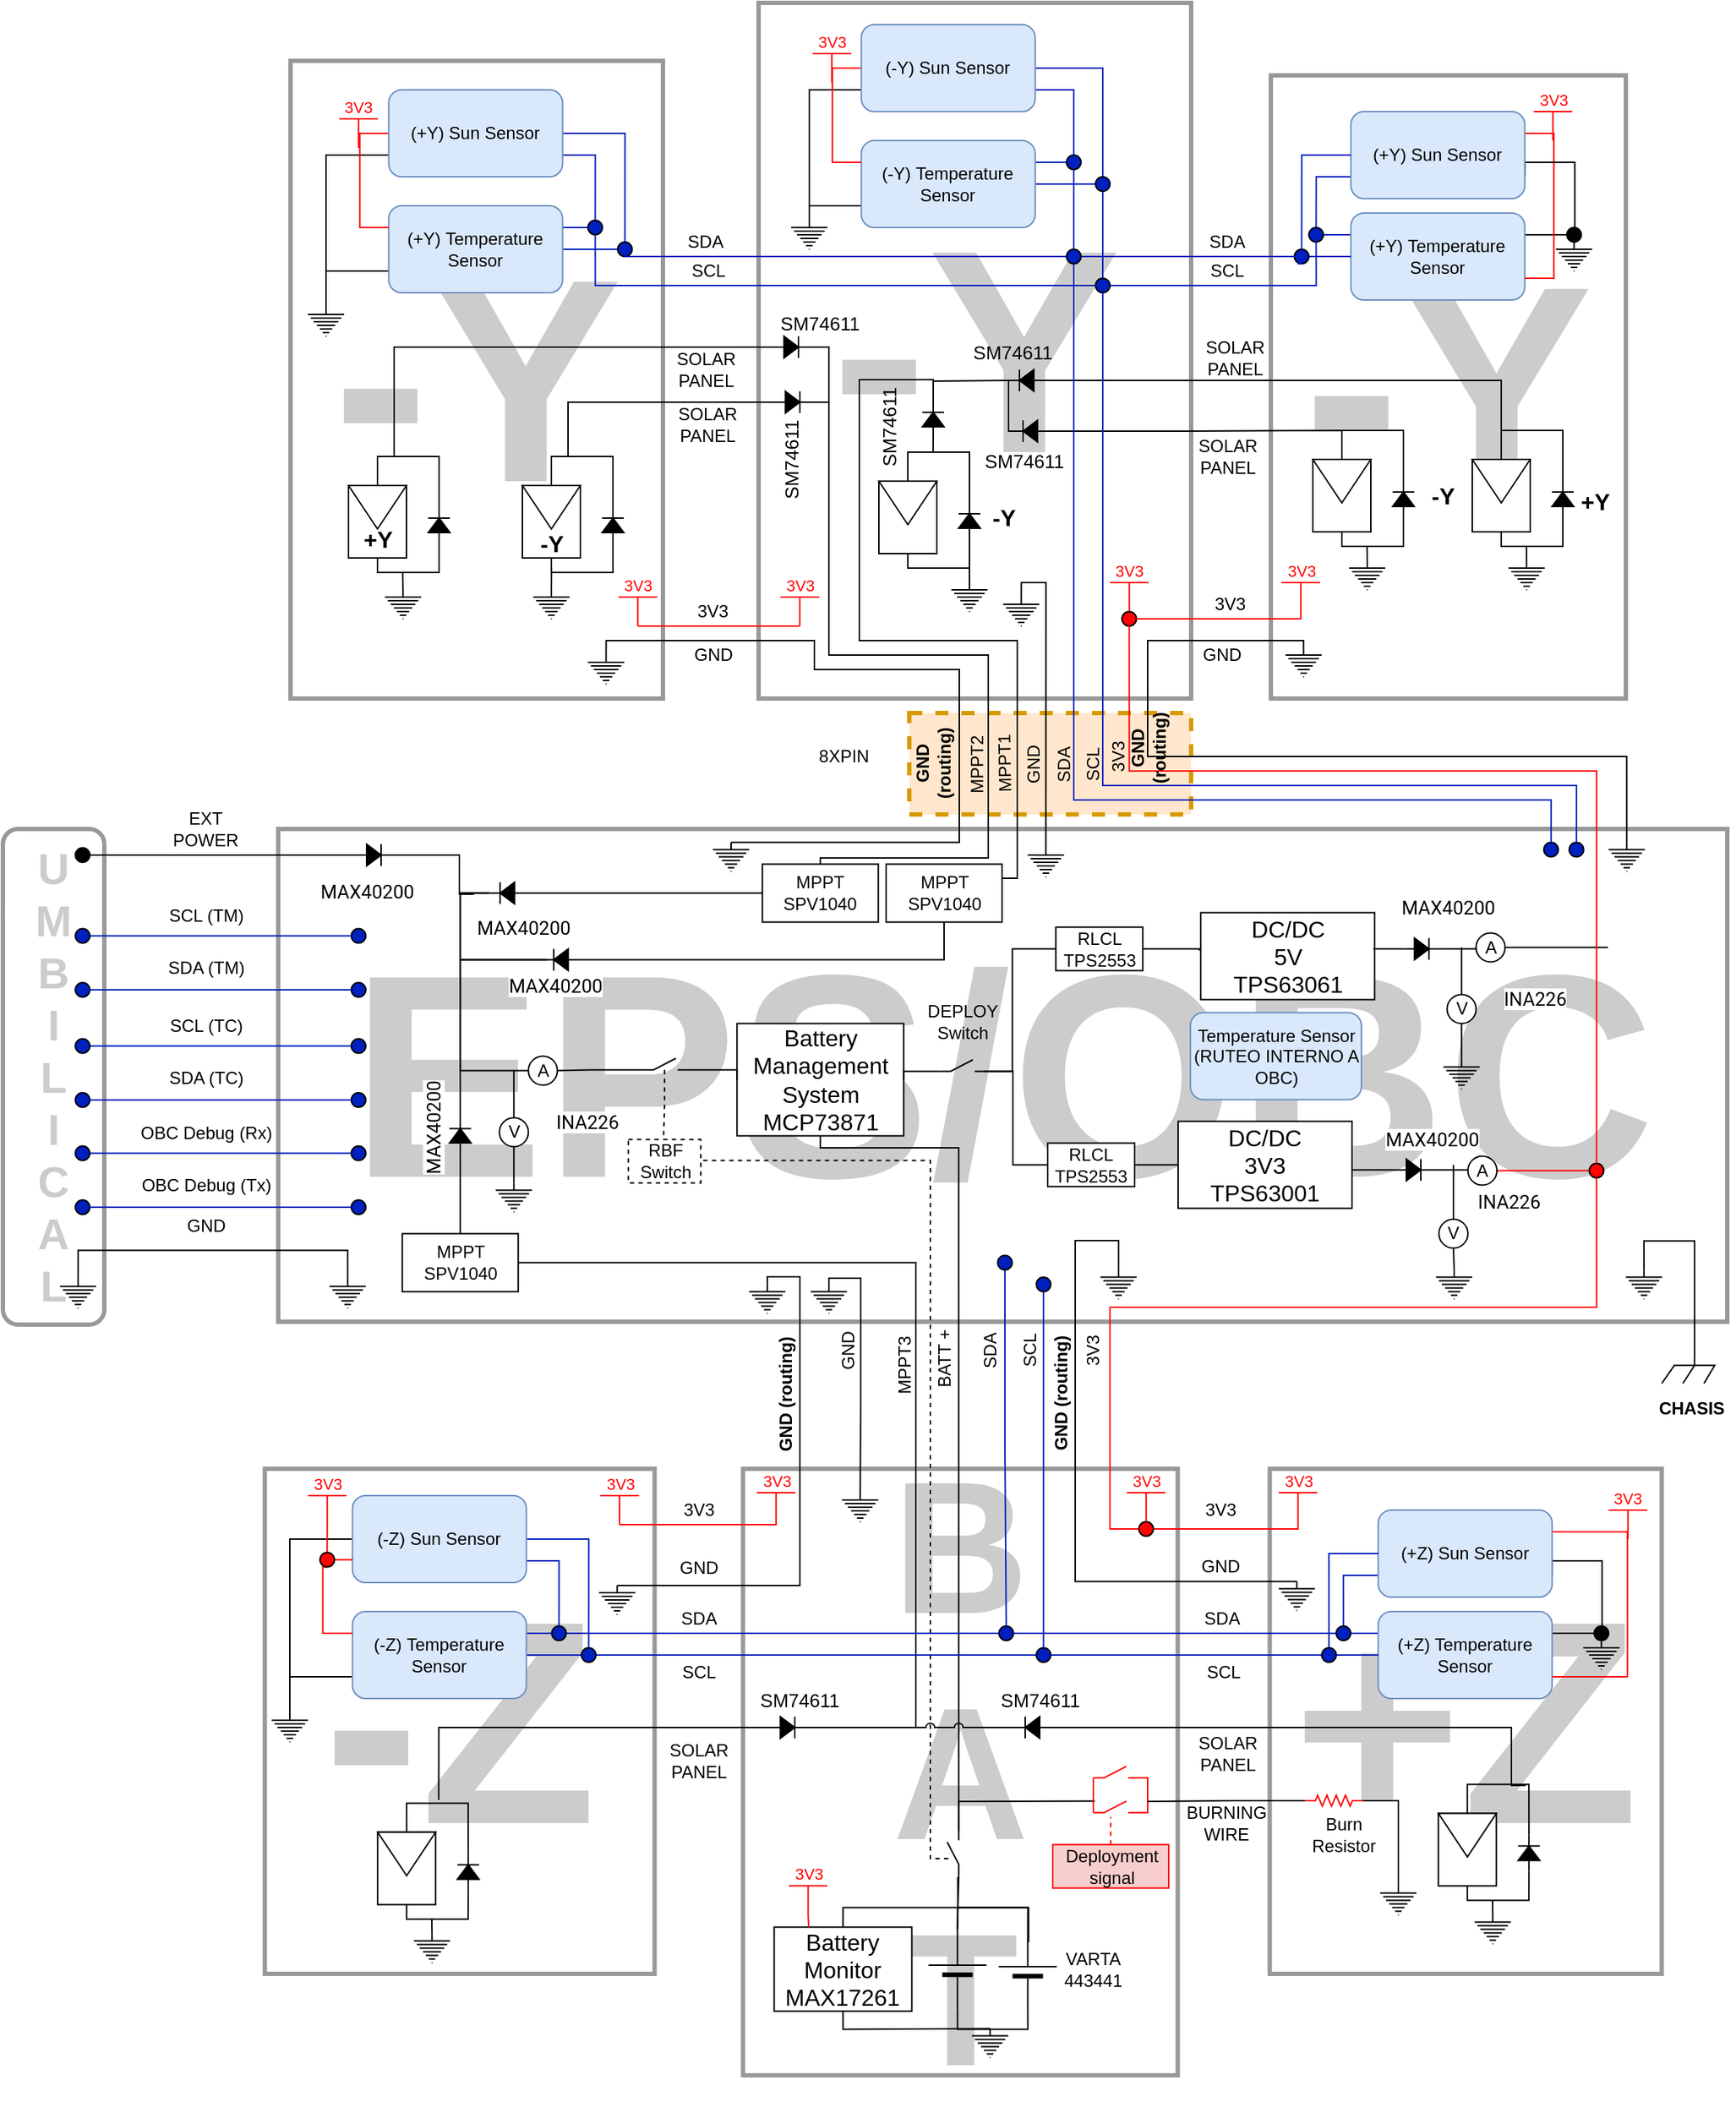 <mxfile version="14.4.3" type="google"><diagram id="GIaRhWO2R9H2f6t5wcDx" name="Page-1"><mxGraphModel dx="1004" dy="-50" grid="1" gridSize="10" guides="1" tooltips="1" connect="1" arrows="0" fold="1" page="1" pageScale="1" pageWidth="1169" pageHeight="827" math="0" shadow="0"><root><mxCell id="0"/><mxCell id="1" parent="0"/><mxCell id="485xeSvFHGq28HdUFhAG-4" value="" style="rounded=0;whiteSpace=wrap;html=1;dashed=1;strokeWidth=3;fillColor=#ffe6cc;strokeColor=#d79b00;" parent="1" vertex="1"><mxGeometry x="695.5" y="1470" width="194.5" height="70" as="geometry"/></mxCell><mxCell id="76TTTtl9-hSIOXt97z-o-2" value="&lt;b style=&quot;color: rgb(204 , 204 , 204) ; font-size: 200px&quot;&gt;-Y&lt;/b&gt;" style="rounded=0;whiteSpace=wrap;html=1;strokeColor=#999999;strokeWidth=3;" parent="1" vertex="1"><mxGeometry x="268.5" y="1020" width="257" height="440" as="geometry"/></mxCell><mxCell id="76TTTtl9-hSIOXt97z-o-3" value="&lt;font style=&quot;font-size: 200px&quot; color=&quot;#cccccc&quot;&gt;&lt;b&gt;-Y&lt;/b&gt;&lt;/font&gt;" style="rounded=0;whiteSpace=wrap;html=1;strokeColor=#999999;strokeWidth=3;" parent="1" vertex="1"><mxGeometry x="591.5" y="980" width="298.5" height="480" as="geometry"/></mxCell><mxCell id="76TTTtl9-hSIOXt97z-o-4" value="&lt;b style=&quot;color: rgb(204 , 204 , 204) ; font-size: 200px&quot;&gt;-Y&lt;/b&gt;" style="rounded=0;whiteSpace=wrap;html=1;strokeColor=#999999;strokeWidth=3;" parent="1" vertex="1"><mxGeometry x="945" y="1030" width="245" height="430" as="geometry"/></mxCell><mxCell id="76TTTtl9-hSIOXt97z-o-7" value="&lt;font style=&quot;font-size: 200px&quot; color=&quot;#cccccc&quot;&gt;&lt;b&gt;+Z&lt;/b&gt;&lt;/font&gt;" style="rounded=0;whiteSpace=wrap;html=1;strokeColor=#999999;strokeWidth=3;" parent="1" vertex="1"><mxGeometry x="944.25" y="1991.49" width="270.5" height="348.51" as="geometry"/></mxCell><mxCell id="76TTTtl9-hSIOXt97z-o-6" value="&lt;b&gt;&lt;font style=&quot;font-size: 200px&quot; color=&quot;#cccccc&quot;&gt;-Z&lt;/font&gt;&lt;/b&gt;" style="rounded=0;whiteSpace=wrap;html=1;strokeColor=#999999;strokeWidth=3;" parent="1" vertex="1"><mxGeometry x="250.75" y="1991.49" width="269" height="348.51" as="geometry"/></mxCell><mxCell id="76TTTtl9-hSIOXt97z-o-8" value="&lt;b style=&quot;font-size: 130px&quot;&gt;&lt;font style=&quot;font-size: 130px&quot; color=&quot;#cccccc&quot;&gt;B&lt;br&gt;A&lt;br&gt;T&lt;/font&gt;&lt;/b&gt;" style="rounded=0;whiteSpace=wrap;html=1;strokeColor=#999999;strokeWidth=3;" parent="1" vertex="1"><mxGeometry x="580.75" y="1991.49" width="300" height="418.51" as="geometry"/></mxCell><mxCell id="76TTTtl9-hSIOXt97z-o-5" value="&lt;font style=&quot;font-size: 100px&quot; color=&quot;#cccccc&quot;&gt;&lt;span style=&quot;font-size: 200px&quot;&gt;EPS/OBC&lt;/span&gt;&lt;/font&gt;" style="rounded=0;whiteSpace=wrap;html=1;strokeColor=#999999;fontStyle=1;strokeWidth=3;" parent="1" vertex="1"><mxGeometry x="260" y="1550" width="1000" height="340" as="geometry"/></mxCell><mxCell id="EZIjlEKYmJxni8p3Vt4f-2" value="" style="rounded=0;whiteSpace=wrap;html=1;" parent="1" vertex="1"><mxGeometry x="674.5" y="1310" width="40" height="50" as="geometry"/></mxCell><mxCell id="EZIjlEKYmJxni8p3Vt4f-4" value="" style="triangle;whiteSpace=wrap;html=1;rotation=90;" parent="1" vertex="1"><mxGeometry x="679.5" y="1305" width="30" height="40" as="geometry"/></mxCell><mxCell id="EZIjlEKYmJxni8p3Vt4f-9" style="edgeStyle=orthogonalEdgeStyle;rounded=0;orthogonalLoop=1;jettySize=auto;html=1;exitX=0;exitY=0.5;exitDx=0;exitDy=0;exitPerimeter=0;entryX=0.5;entryY=1;entryDx=0;entryDy=0;endArrow=none;endFill=0;" parent="1" source="EZIjlEKYmJxni8p3Vt4f-5" target="EZIjlEKYmJxni8p3Vt4f-2" edge="1"><mxGeometry relative="1" as="geometry"/></mxCell><mxCell id="EZIjlEKYmJxni8p3Vt4f-10" style="edgeStyle=orthogonalEdgeStyle;rounded=0;orthogonalLoop=1;jettySize=auto;html=1;exitX=1;exitY=0.5;exitDx=0;exitDy=0;exitPerimeter=0;entryX=0;entryY=0.5;entryDx=0;entryDy=0;endArrow=none;endFill=0;" parent="1" source="EZIjlEKYmJxni8p3Vt4f-5" target="EZIjlEKYmJxni8p3Vt4f-4" edge="1"><mxGeometry relative="1" as="geometry"/></mxCell><mxCell id="EZIjlEKYmJxni8p3Vt4f-5" value="" style="pointerEvents=1;fillColor=strokeColor;verticalLabelPosition=bottom;shadow=0;dashed=0;align=center;html=1;verticalAlign=top;shape=mxgraph.electrical.diodes.diode;rotation=-90;" parent="1" vertex="1"><mxGeometry x="724.5" y="1330" width="25" height="15" as="geometry"/></mxCell><mxCell id="EZIjlEKYmJxni8p3Vt4f-12" style="edgeStyle=orthogonalEdgeStyle;rounded=0;orthogonalLoop=1;jettySize=auto;html=1;exitX=0;exitY=0.5;exitDx=0;exitDy=0;exitPerimeter=0;endArrow=none;endFill=0;" parent="1" source="EZIjlEKYmJxni8p3Vt4f-11" edge="1"><mxGeometry relative="1" as="geometry"><mxPoint x="711.881" y="1290" as="targetPoint"/></mxGeometry></mxCell><mxCell id="76TTTtl9-hSIOXt97z-o-20" style="edgeStyle=orthogonalEdgeStyle;rounded=0;jumpStyle=arc;orthogonalLoop=1;jettySize=auto;html=1;exitX=1;exitY=0.5;exitDx=0;exitDy=0;exitPerimeter=0;entryX=1;entryY=0.5;entryDx=0;entryDy=0;entryPerimeter=0;endArrow=none;endFill=0;" parent="1" source="EZIjlEKYmJxni8p3Vt4f-11" target="EZIjlEKYmJxni8p3Vt4f-31" edge="1"><mxGeometry relative="1" as="geometry"><Array as="points"><mxPoint x="712" y="1241"/><mxPoint x="763" y="1241"/></Array></mxGeometry></mxCell><mxCell id="76TTTtl9-hSIOXt97z-o-22" style="edgeStyle=orthogonalEdgeStyle;rounded=0;jumpStyle=arc;orthogonalLoop=1;jettySize=auto;html=1;exitX=1;exitY=0.5;exitDx=0;exitDy=0;exitPerimeter=0;entryX=1;entryY=0.25;entryDx=0;entryDy=0;endArrow=none;endFill=0;" parent="1" source="EZIjlEKYmJxni8p3Vt4f-11" target="xDmE5SKyx-tsvJB5vGdN-4" edge="1"><mxGeometry relative="1" as="geometry"><Array as="points"><mxPoint x="712" y="1240"/><mxPoint x="661" y="1240"/><mxPoint x="661" y="1420"/><mxPoint x="770" y="1420"/><mxPoint x="770" y="1584"/><mxPoint x="760" y="1584"/></Array></mxGeometry></mxCell><mxCell id="EZIjlEKYmJxni8p3Vt4f-11" value="" style="pointerEvents=1;verticalLabelPosition=bottom;shadow=0;dashed=0;align=center;html=1;verticalAlign=top;shape=mxgraph.electrical.diodes.diode;rotation=-90;fillColor=#000000;" parent="1" vertex="1"><mxGeometry x="699.5" y="1260" width="25" height="15" as="geometry"/></mxCell><mxCell id="2u50zfdkB2pkY92wjiOz-163" style="edgeStyle=orthogonalEdgeStyle;rounded=0;orthogonalLoop=1;jettySize=auto;html=1;exitX=0.5;exitY=0;exitDx=0;exitDy=0;exitPerimeter=0;endArrow=none;endFill=0;fontSize=12;fontColor=#000000;" parent="1" source="EZIjlEKYmJxni8p3Vt4f-14" edge="1"><mxGeometry relative="1" as="geometry"><mxPoint x="737" y="1370" as="targetPoint"/></mxGeometry></mxCell><mxCell id="EZIjlEKYmJxni8p3Vt4f-14" value="" style="pointerEvents=1;verticalLabelPosition=bottom;shadow=0;dashed=0;align=center;html=1;verticalAlign=top;shape=mxgraph.electrical.signal_sources.protective_earth;" parent="1" vertex="1"><mxGeometry x="724.5" y="1380" width="25" height="20" as="geometry"/></mxCell><mxCell id="EZIjlEKYmJxni8p3Vt4f-16" value="" style="rounded=0;whiteSpace=wrap;html=1;" parent="1" vertex="1"><mxGeometry x="974" y="1295" width="40" height="50" as="geometry"/></mxCell><mxCell id="EZIjlEKYmJxni8p3Vt4f-17" value="" style="triangle;whiteSpace=wrap;html=1;rotation=90;" parent="1" vertex="1"><mxGeometry x="979" y="1290" width="30" height="40" as="geometry"/></mxCell><mxCell id="EZIjlEKYmJxni8p3Vt4f-18" style="edgeStyle=orthogonalEdgeStyle;rounded=0;orthogonalLoop=1;jettySize=auto;html=1;exitX=0;exitY=0.5;exitDx=0;exitDy=0;exitPerimeter=0;entryX=0.5;entryY=1;entryDx=0;entryDy=0;endArrow=none;endFill=0;" parent="1" source="EZIjlEKYmJxni8p3Vt4f-20" target="EZIjlEKYmJxni8p3Vt4f-16" edge="1"><mxGeometry relative="1" as="geometry"/></mxCell><mxCell id="EZIjlEKYmJxni8p3Vt4f-19" style="edgeStyle=orthogonalEdgeStyle;rounded=0;orthogonalLoop=1;jettySize=auto;html=1;exitX=1;exitY=0.5;exitDx=0;exitDy=0;exitPerimeter=0;entryX=0;entryY=0.5;entryDx=0;entryDy=0;endArrow=none;endFill=0;" parent="1" source="EZIjlEKYmJxni8p3Vt4f-20" target="EZIjlEKYmJxni8p3Vt4f-17" edge="1"><mxGeometry relative="1" as="geometry"/></mxCell><mxCell id="EZIjlEKYmJxni8p3Vt4f-20" value="" style="pointerEvents=1;fillColor=strokeColor;verticalLabelPosition=bottom;shadow=0;dashed=0;align=center;html=1;verticalAlign=top;shape=mxgraph.electrical.diodes.diode;rotation=-90;" parent="1" vertex="1"><mxGeometry x="1024" y="1315" width="25" height="15" as="geometry"/></mxCell><mxCell id="EZIjlEKYmJxni8p3Vt4f-21" style="edgeStyle=orthogonalEdgeStyle;rounded=0;orthogonalLoop=1;jettySize=auto;html=1;exitX=0;exitY=0.5;exitDx=0;exitDy=0;exitPerimeter=0;endArrow=none;endFill=0;entryX=0;entryY=0.5;entryDx=0;entryDy=0;" parent="1" source="EZIjlEKYmJxni8p3Vt4f-22" target="EZIjlEKYmJxni8p3Vt4f-17" edge="1"><mxGeometry relative="1" as="geometry"><mxPoint x="1033.881" y="1155" as="targetPoint"/></mxGeometry></mxCell><mxCell id="dtwXZwKMBaE8KcDvQQW3-113" style="edgeStyle=orthogonalEdgeStyle;rounded=0;orthogonalLoop=1;jettySize=auto;html=1;exitX=1;exitY=0.5;exitDx=0;exitDy=0;exitPerimeter=0;entryX=1;entryY=0.5;entryDx=0;entryDy=0;entryPerimeter=0;endArrow=none;endFill=0;fontSize=16;" parent="1" source="EZIjlEKYmJxni8p3Vt4f-22" target="EZIjlEKYmJxni8p3Vt4f-31" edge="1"><mxGeometry relative="1" as="geometry"/></mxCell><mxCell id="EZIjlEKYmJxni8p3Vt4f-22" value="" style="pointerEvents=1;verticalLabelPosition=bottom;shadow=0;dashed=0;align=center;html=1;verticalAlign=top;shape=mxgraph.electrical.diodes.diode;rotation=-180;fillColor=#000000;" parent="1" vertex="1"><mxGeometry x="766.5" y="1268" width="25" height="15" as="geometry"/></mxCell><mxCell id="EZIjlEKYmJxni8p3Vt4f-23" style="edgeStyle=orthogonalEdgeStyle;rounded=0;orthogonalLoop=1;jettySize=auto;html=1;exitX=0.5;exitY=0;exitDx=0;exitDy=0;exitPerimeter=0;endArrow=none;endFill=0;" parent="1" source="EZIjlEKYmJxni8p3Vt4f-24" edge="1"><mxGeometry relative="1" as="geometry"><mxPoint x="1011.381" y="1355" as="targetPoint"/></mxGeometry></mxCell><mxCell id="EZIjlEKYmJxni8p3Vt4f-24" value="" style="pointerEvents=1;verticalLabelPosition=bottom;shadow=0;dashed=0;align=center;html=1;verticalAlign=top;shape=mxgraph.electrical.signal_sources.protective_earth;" parent="1" vertex="1"><mxGeometry x="999" y="1365" width="25" height="20" as="geometry"/></mxCell><mxCell id="EZIjlEKYmJxni8p3Vt4f-25" value="" style="rounded=0;whiteSpace=wrap;html=1;" parent="1" vertex="1"><mxGeometry x="1084" y="1295" width="40" height="50" as="geometry"/></mxCell><mxCell id="EZIjlEKYmJxni8p3Vt4f-26" value="" style="triangle;whiteSpace=wrap;html=1;rotation=90;" parent="1" vertex="1"><mxGeometry x="1089" y="1290" width="30" height="40" as="geometry"/></mxCell><mxCell id="EZIjlEKYmJxni8p3Vt4f-27" style="edgeStyle=orthogonalEdgeStyle;rounded=0;orthogonalLoop=1;jettySize=auto;html=1;exitX=0;exitY=0.5;exitDx=0;exitDy=0;exitPerimeter=0;entryX=0.5;entryY=1;entryDx=0;entryDy=0;endArrow=none;endFill=0;" parent="1" source="EZIjlEKYmJxni8p3Vt4f-29" target="EZIjlEKYmJxni8p3Vt4f-25" edge="1"><mxGeometry relative="1" as="geometry"/></mxCell><mxCell id="EZIjlEKYmJxni8p3Vt4f-28" style="edgeStyle=orthogonalEdgeStyle;rounded=0;orthogonalLoop=1;jettySize=auto;html=1;exitX=1;exitY=0.5;exitDx=0;exitDy=0;exitPerimeter=0;entryX=0;entryY=0.5;entryDx=0;entryDy=0;endArrow=none;endFill=0;" parent="1" source="EZIjlEKYmJxni8p3Vt4f-29" target="EZIjlEKYmJxni8p3Vt4f-26" edge="1"><mxGeometry relative="1" as="geometry"/></mxCell><mxCell id="EZIjlEKYmJxni8p3Vt4f-29" value="" style="pointerEvents=1;fillColor=strokeColor;verticalLabelPosition=bottom;shadow=0;dashed=0;align=center;html=1;verticalAlign=top;shape=mxgraph.electrical.diodes.diode;rotation=-90;" parent="1" vertex="1"><mxGeometry x="1134" y="1315" width="25" height="15" as="geometry"/></mxCell><mxCell id="76TTTtl9-hSIOXt97z-o-19" style="edgeStyle=orthogonalEdgeStyle;rounded=0;jumpStyle=arc;orthogonalLoop=1;jettySize=auto;html=1;exitX=0;exitY=0.5;exitDx=0;exitDy=0;exitPerimeter=0;entryX=0;entryY=0.5;entryDx=0;entryDy=0;endArrow=none;endFill=0;" parent="1" source="EZIjlEKYmJxni8p3Vt4f-31" target="EZIjlEKYmJxni8p3Vt4f-26" edge="1"><mxGeometry relative="1" as="geometry"/></mxCell><mxCell id="EZIjlEKYmJxni8p3Vt4f-31" value="" style="pointerEvents=1;verticalLabelPosition=bottom;shadow=0;dashed=0;align=center;html=1;verticalAlign=top;shape=mxgraph.electrical.diodes.diode;rotation=-180;fillColor=#000000;" parent="1" vertex="1"><mxGeometry x="764" y="1233" width="25" height="15" as="geometry"/></mxCell><mxCell id="EZIjlEKYmJxni8p3Vt4f-32" style="edgeStyle=orthogonalEdgeStyle;rounded=0;orthogonalLoop=1;jettySize=auto;html=1;exitX=0.5;exitY=0;exitDx=0;exitDy=0;exitPerimeter=0;endArrow=none;endFill=0;" parent="1" source="EZIjlEKYmJxni8p3Vt4f-33" edge="1"><mxGeometry relative="1" as="geometry"><mxPoint x="1121.381" y="1355" as="targetPoint"/></mxGeometry></mxCell><mxCell id="EZIjlEKYmJxni8p3Vt4f-33" value="" style="pointerEvents=1;verticalLabelPosition=bottom;shadow=0;dashed=0;align=center;html=1;verticalAlign=top;shape=mxgraph.electrical.signal_sources.protective_earth;" parent="1" vertex="1"><mxGeometry x="1109" y="1365" width="25" height="20" as="geometry"/></mxCell><mxCell id="EZIjlEKYmJxni8p3Vt4f-34" value="MPPT&lt;br&gt;SPV1040" style="rounded=0;whiteSpace=wrap;html=1;" parent="1" vertex="1"><mxGeometry x="594.13" y="1574.25" width="80" height="40" as="geometry"/></mxCell><mxCell id="dtwXZwKMBaE8KcDvQQW3-1" value="-Y" style="text;html=1;strokeColor=none;fillColor=none;align=center;verticalAlign=middle;whiteSpace=wrap;rounded=0;fontSize=16;fontStyle=1" parent="1" vertex="1"><mxGeometry x="745.5" y="1325" width="30" height="20" as="geometry"/></mxCell><mxCell id="dtwXZwKMBaE8KcDvQQW3-2" value="" style="rounded=0;whiteSpace=wrap;html=1;" parent="1" vertex="1"><mxGeometry x="328.63" y="2242.23" width="40" height="50" as="geometry"/></mxCell><mxCell id="dtwXZwKMBaE8KcDvQQW3-3" value="" style="triangle;whiteSpace=wrap;html=1;rotation=90;" parent="1" vertex="1"><mxGeometry x="333.63" y="2237.23" width="30" height="40" as="geometry"/></mxCell><mxCell id="dtwXZwKMBaE8KcDvQQW3-4" style="edgeStyle=orthogonalEdgeStyle;rounded=0;orthogonalLoop=1;jettySize=auto;html=1;exitX=0;exitY=0.5;exitDx=0;exitDy=0;exitPerimeter=0;entryX=0.5;entryY=1;entryDx=0;entryDy=0;endArrow=none;endFill=0;" parent="1" source="dtwXZwKMBaE8KcDvQQW3-6" target="dtwXZwKMBaE8KcDvQQW3-2" edge="1"><mxGeometry relative="1" as="geometry"/></mxCell><mxCell id="dtwXZwKMBaE8KcDvQQW3-5" style="edgeStyle=orthogonalEdgeStyle;rounded=0;orthogonalLoop=1;jettySize=auto;html=1;exitX=1;exitY=0.5;exitDx=0;exitDy=0;exitPerimeter=0;entryX=0;entryY=0.5;entryDx=0;entryDy=0;endArrow=none;endFill=0;" parent="1" source="dtwXZwKMBaE8KcDvQQW3-6" target="dtwXZwKMBaE8KcDvQQW3-3" edge="1"><mxGeometry relative="1" as="geometry"/></mxCell><mxCell id="dtwXZwKMBaE8KcDvQQW3-6" value="" style="pointerEvents=1;fillColor=strokeColor;verticalLabelPosition=bottom;shadow=0;dashed=0;align=center;html=1;verticalAlign=top;shape=mxgraph.electrical.diodes.diode;rotation=-90;" parent="1" vertex="1"><mxGeometry x="378.63" y="2262.23" width="25" height="15" as="geometry"/></mxCell><mxCell id="dtwXZwKMBaE8KcDvQQW3-8" style="edgeStyle=orthogonalEdgeStyle;rounded=0;orthogonalLoop=1;jettySize=auto;html=1;exitX=1;exitY=0.5;exitDx=0;exitDy=0;exitPerimeter=0;entryX=1;entryY=0.5;entryDx=0;entryDy=0;endArrow=none;endFill=0;jumpStyle=arc;" parent="1" source="dtwXZwKMBaE8KcDvQQW3-9" target="dtwXZwKMBaE8KcDvQQW3-32" edge="1"><mxGeometry relative="1" as="geometry"><Array as="points"><mxPoint x="700" y="2170"/><mxPoint x="700" y="1849"/></Array></mxGeometry></mxCell><mxCell id="2u50zfdkB2pkY92wjiOz-30" style="edgeStyle=orthogonalEdgeStyle;rounded=0;orthogonalLoop=1;jettySize=auto;html=1;exitX=0;exitY=0.5;exitDx=0;exitDy=0;exitPerimeter=0;endArrow=none;endFill=0;strokeColor=#000000;" parent="1" source="dtwXZwKMBaE8KcDvQQW3-9" edge="1"><mxGeometry relative="1" as="geometry"><mxPoint x="370.75" y="2220" as="targetPoint"/><Array as="points"><mxPoint x="371" y="2170"/></Array></mxGeometry></mxCell><mxCell id="dtwXZwKMBaE8KcDvQQW3-9" value="" style="pointerEvents=1;verticalLabelPosition=bottom;shadow=0;dashed=0;align=center;html=1;verticalAlign=top;shape=mxgraph.electrical.diodes.diode;rotation=0;fillColor=#000000;" parent="1" vertex="1"><mxGeometry x="599" y="2162.51" width="25" height="15" as="geometry"/></mxCell><mxCell id="dtwXZwKMBaE8KcDvQQW3-10" style="edgeStyle=orthogonalEdgeStyle;rounded=0;orthogonalLoop=1;jettySize=auto;html=1;exitX=0.5;exitY=0;exitDx=0;exitDy=0;exitPerimeter=0;endArrow=none;endFill=0;" parent="1" source="dtwXZwKMBaE8KcDvQQW3-11" edge="1"><mxGeometry relative="1" as="geometry"><mxPoint x="366.011" y="2302.23" as="targetPoint"/></mxGeometry></mxCell><mxCell id="dtwXZwKMBaE8KcDvQQW3-11" value="" style="pointerEvents=1;verticalLabelPosition=bottom;shadow=0;dashed=0;align=center;html=1;verticalAlign=top;shape=mxgraph.electrical.signal_sources.protective_earth;" parent="1" vertex="1"><mxGeometry x="353.63" y="2312.23" width="25" height="20" as="geometry"/></mxCell><mxCell id="dtwXZwKMBaE8KcDvQQW3-22" value="" style="rounded=0;whiteSpace=wrap;html=1;" parent="1" vertex="1"><mxGeometry x="1060.63" y="2229.29" width="40" height="50" as="geometry"/></mxCell><mxCell id="dtwXZwKMBaE8KcDvQQW3-23" value="" style="triangle;whiteSpace=wrap;html=1;rotation=90;" parent="1" vertex="1"><mxGeometry x="1065.63" y="2224.29" width="30" height="40" as="geometry"/></mxCell><mxCell id="dtwXZwKMBaE8KcDvQQW3-24" style="edgeStyle=orthogonalEdgeStyle;rounded=0;orthogonalLoop=1;jettySize=auto;html=1;exitX=0;exitY=0.5;exitDx=0;exitDy=0;exitPerimeter=0;entryX=0.5;entryY=1;entryDx=0;entryDy=0;endArrow=none;endFill=0;" parent="1" source="dtwXZwKMBaE8KcDvQQW3-26" target="dtwXZwKMBaE8KcDvQQW3-22" edge="1"><mxGeometry relative="1" as="geometry"/></mxCell><mxCell id="dtwXZwKMBaE8KcDvQQW3-25" style="edgeStyle=orthogonalEdgeStyle;rounded=0;orthogonalLoop=1;jettySize=auto;html=1;exitX=1;exitY=0.5;exitDx=0;exitDy=0;exitPerimeter=0;entryX=0;entryY=0.5;entryDx=0;entryDy=0;endArrow=none;endFill=0;" parent="1" source="dtwXZwKMBaE8KcDvQQW3-26" target="dtwXZwKMBaE8KcDvQQW3-23" edge="1"><mxGeometry relative="1" as="geometry"/></mxCell><mxCell id="dtwXZwKMBaE8KcDvQQW3-26" value="" style="pointerEvents=1;fillColor=strokeColor;verticalLabelPosition=bottom;shadow=0;dashed=0;align=center;html=1;verticalAlign=top;shape=mxgraph.electrical.diodes.diode;rotation=-90;" parent="1" vertex="1"><mxGeometry x="1110.63" y="2249.29" width="25" height="15" as="geometry"/></mxCell><mxCell id="dtwXZwKMBaE8KcDvQQW3-30" style="edgeStyle=orthogonalEdgeStyle;rounded=0;orthogonalLoop=1;jettySize=auto;html=1;exitX=0.5;exitY=0;exitDx=0;exitDy=0;exitPerimeter=0;endArrow=none;endFill=0;" parent="1" source="dtwXZwKMBaE8KcDvQQW3-31" edge="1"><mxGeometry relative="1" as="geometry"><mxPoint x="1098.011" y="2289.29" as="targetPoint"/></mxGeometry></mxCell><mxCell id="dtwXZwKMBaE8KcDvQQW3-31" value="" style="pointerEvents=1;verticalLabelPosition=bottom;shadow=0;dashed=0;align=center;html=1;verticalAlign=top;shape=mxgraph.electrical.signal_sources.protective_earth;" parent="1" vertex="1"><mxGeometry x="1085.63" y="2299.29" width="25" height="20" as="geometry"/></mxCell><mxCell id="dtwXZwKMBaE8KcDvQQW3-32" value="MPPT&lt;br&gt;SPV1040" style="rounded=0;whiteSpace=wrap;html=1;" parent="1" vertex="1"><mxGeometry x="345.63" y="1829.25" width="80" height="40" as="geometry"/></mxCell><mxCell id="dtwXZwKMBaE8KcDvQQW3-33" value="&lt;font style=&quot;font-size: 13px ; font-weight: normal&quot;&gt;SM74611&lt;/font&gt;" style="text;html=1;strokeColor=none;fillColor=none;align=center;verticalAlign=middle;whiteSpace=wrap;rounded=0;fontSize=16;fontStyle=1" parent="1" vertex="1"><mxGeometry x="604.94" y="2140.0" width="30" height="20" as="geometry"/></mxCell><mxCell id="dtwXZwKMBaE8KcDvQQW3-34" value="" style="rounded=0;whiteSpace=wrap;html=1;" parent="1" vertex="1"><mxGeometry x="308.5" y="1313" width="40" height="50" as="geometry"/></mxCell><mxCell id="dtwXZwKMBaE8KcDvQQW3-35" value="" style="triangle;whiteSpace=wrap;html=1;rotation=90;" parent="1" vertex="1"><mxGeometry x="313.5" y="1308" width="30" height="40" as="geometry"/></mxCell><mxCell id="dtwXZwKMBaE8KcDvQQW3-36" style="edgeStyle=orthogonalEdgeStyle;rounded=0;orthogonalLoop=1;jettySize=auto;html=1;exitX=0;exitY=0.5;exitDx=0;exitDy=0;exitPerimeter=0;entryX=0.5;entryY=1;entryDx=0;entryDy=0;endArrow=none;endFill=0;" parent="1" source="dtwXZwKMBaE8KcDvQQW3-38" target="dtwXZwKMBaE8KcDvQQW3-34" edge="1"><mxGeometry relative="1" as="geometry"/></mxCell><mxCell id="dtwXZwKMBaE8KcDvQQW3-37" style="edgeStyle=orthogonalEdgeStyle;rounded=0;orthogonalLoop=1;jettySize=auto;html=1;exitX=1;exitY=0.5;exitDx=0;exitDy=0;exitPerimeter=0;entryX=0;entryY=0.5;entryDx=0;entryDy=0;endArrow=none;endFill=0;" parent="1" source="dtwXZwKMBaE8KcDvQQW3-38" target="dtwXZwKMBaE8KcDvQQW3-35" edge="1"><mxGeometry relative="1" as="geometry"/></mxCell><mxCell id="dtwXZwKMBaE8KcDvQQW3-38" value="" style="pointerEvents=1;fillColor=strokeColor;verticalLabelPosition=bottom;shadow=0;dashed=0;align=center;html=1;verticalAlign=top;shape=mxgraph.electrical.diodes.diode;rotation=-90;" parent="1" vertex="1"><mxGeometry x="358.5" y="1333" width="25" height="15" as="geometry"/></mxCell><mxCell id="dtwXZwKMBaE8KcDvQQW3-39" style="edgeStyle=orthogonalEdgeStyle;rounded=0;orthogonalLoop=1;jettySize=auto;html=1;exitX=0;exitY=0.5;exitDx=0;exitDy=0;exitPerimeter=0;endArrow=none;endFill=0;" parent="1" source="dtwXZwKMBaE8KcDvQQW3-41" edge="1"><mxGeometry relative="1" as="geometry"><mxPoint x="340" y="1293" as="targetPoint"/><Array as="points"><mxPoint x="340" y="1218"/><mxPoint x="340" y="1293"/></Array></mxGeometry></mxCell><mxCell id="76TTTtl9-hSIOXt97z-o-25" style="edgeStyle=orthogonalEdgeStyle;rounded=0;jumpStyle=arc;orthogonalLoop=1;jettySize=auto;html=1;exitX=1;exitY=0.5;exitDx=0;exitDy=0;exitPerimeter=0;entryX=1;entryY=0.5;entryDx=0;entryDy=0;entryPerimeter=0;endArrow=none;endFill=0;" parent="1" source="dtwXZwKMBaE8KcDvQQW3-41" target="dtwXZwKMBaE8KcDvQQW3-51" edge="1"><mxGeometry relative="1" as="geometry"><Array as="points"><mxPoint x="640" y="1217"/><mxPoint x="640" y="1255"/></Array></mxGeometry></mxCell><mxCell id="dtwXZwKMBaE8KcDvQQW3-41" value="" style="pointerEvents=1;verticalLabelPosition=bottom;shadow=0;dashed=0;align=center;html=1;verticalAlign=top;shape=mxgraph.electrical.diodes.diode;rotation=0;fillColor=#000000;" parent="1" vertex="1"><mxGeometry x="601.5" y="1210" width="25" height="15" as="geometry"/></mxCell><mxCell id="dtwXZwKMBaE8KcDvQQW3-42" style="edgeStyle=orthogonalEdgeStyle;rounded=0;orthogonalLoop=1;jettySize=auto;html=1;exitX=0.5;exitY=0;exitDx=0;exitDy=0;exitPerimeter=0;endArrow=none;endFill=0;" parent="1" source="dtwXZwKMBaE8KcDvQQW3-43" edge="1"><mxGeometry relative="1" as="geometry"><mxPoint x="345.881" y="1373" as="targetPoint"/></mxGeometry></mxCell><mxCell id="dtwXZwKMBaE8KcDvQQW3-43" value="" style="pointerEvents=1;verticalLabelPosition=bottom;shadow=0;dashed=0;align=center;html=1;verticalAlign=top;shape=mxgraph.electrical.signal_sources.protective_earth;" parent="1" vertex="1"><mxGeometry x="333.63" y="1385" width="25" height="20" as="geometry"/></mxCell><mxCell id="dtwXZwKMBaE8KcDvQQW3-44" value="" style="rounded=0;whiteSpace=wrap;html=1;" parent="1" vertex="1"><mxGeometry x="428.5" y="1313" width="40" height="50" as="geometry"/></mxCell><mxCell id="dtwXZwKMBaE8KcDvQQW3-45" value="" style="triangle;whiteSpace=wrap;html=1;rotation=90;" parent="1" vertex="1"><mxGeometry x="433.5" y="1308" width="30" height="40" as="geometry"/></mxCell><mxCell id="dtwXZwKMBaE8KcDvQQW3-46" style="edgeStyle=orthogonalEdgeStyle;rounded=0;orthogonalLoop=1;jettySize=auto;html=1;exitX=0;exitY=0.5;exitDx=0;exitDy=0;exitPerimeter=0;entryX=0.5;entryY=1;entryDx=0;entryDy=0;endArrow=none;endFill=0;" parent="1" source="dtwXZwKMBaE8KcDvQQW3-48" target="dtwXZwKMBaE8KcDvQQW3-44" edge="1"><mxGeometry relative="1" as="geometry"/></mxCell><mxCell id="dtwXZwKMBaE8KcDvQQW3-47" style="edgeStyle=orthogonalEdgeStyle;rounded=0;orthogonalLoop=1;jettySize=auto;html=1;exitX=1;exitY=0.5;exitDx=0;exitDy=0;exitPerimeter=0;entryX=0;entryY=0.5;entryDx=0;entryDy=0;endArrow=none;endFill=0;" parent="1" source="dtwXZwKMBaE8KcDvQQW3-48" target="dtwXZwKMBaE8KcDvQQW3-45" edge="1"><mxGeometry relative="1" as="geometry"/></mxCell><mxCell id="dtwXZwKMBaE8KcDvQQW3-48" value="" style="pointerEvents=1;fillColor=strokeColor;verticalLabelPosition=bottom;shadow=0;dashed=0;align=center;html=1;verticalAlign=top;shape=mxgraph.electrical.diodes.diode;rotation=-90;" parent="1" vertex="1"><mxGeometry x="478.5" y="1333" width="25" height="15" as="geometry"/></mxCell><mxCell id="dtwXZwKMBaE8KcDvQQW3-49" style="edgeStyle=orthogonalEdgeStyle;rounded=0;orthogonalLoop=1;jettySize=auto;html=1;exitX=0;exitY=0.5;exitDx=0;exitDy=0;exitPerimeter=0;endArrow=none;endFill=0;" parent="1" source="dtwXZwKMBaE8KcDvQQW3-51" edge="1"><mxGeometry relative="1" as="geometry"><mxPoint x="460" y="1293" as="targetPoint"/><Array as="points"><mxPoint x="460" y="1256"/><mxPoint x="460" y="1293"/></Array></mxGeometry></mxCell><mxCell id="76TTTtl9-hSIOXt97z-o-27" style="edgeStyle=orthogonalEdgeStyle;rounded=0;jumpStyle=arc;orthogonalLoop=1;jettySize=auto;html=1;exitX=1;exitY=0.5;exitDx=0;exitDy=0;exitPerimeter=0;endArrow=none;endFill=0;entryX=0.5;entryY=0;entryDx=0;entryDy=0;" parent="1" source="dtwXZwKMBaE8KcDvQQW3-51" target="EZIjlEKYmJxni8p3Vt4f-34" edge="1"><mxGeometry relative="1" as="geometry"><mxPoint x="600" y="1530" as="targetPoint"/><Array as="points"><mxPoint x="640" y="1256"/><mxPoint x="640" y="1430"/><mxPoint x="750" y="1430"/><mxPoint x="750" y="1570"/><mxPoint x="634" y="1570"/></Array></mxGeometry></mxCell><mxCell id="dtwXZwKMBaE8KcDvQQW3-51" value="" style="pointerEvents=1;verticalLabelPosition=bottom;shadow=0;dashed=0;align=center;html=1;verticalAlign=top;shape=mxgraph.electrical.diodes.diode;rotation=0;fillColor=#000000;" parent="1" vertex="1"><mxGeometry x="602.5" y="1248" width="25" height="15" as="geometry"/></mxCell><mxCell id="yEbk78giSRnL7-oYiNCP-5" style="edgeStyle=none;rounded=0;orthogonalLoop=1;jettySize=auto;html=1;exitX=0.5;exitY=0;exitDx=0;exitDy=0;exitPerimeter=0;entryX=0.5;entryY=0;entryDx=0;entryDy=0;entryPerimeter=0;strokeColor=none;endArrow=none;endFill=0;" parent="1" source="yEbk78giSRnL7-oYiNCP-152" target="EZIjlEKYmJxni8p3Vt4f-14" edge="1"><mxGeometry relative="1" as="geometry"/></mxCell><mxCell id="2u50zfdkB2pkY92wjiOz-178" style="edgeStyle=orthogonalEdgeStyle;rounded=0;orthogonalLoop=1;jettySize=auto;html=1;exitX=0.5;exitY=0;exitDx=0;exitDy=0;exitPerimeter=0;endArrow=none;endFill=0;fontSize=12;fontColor=#000000;" parent="1" source="dtwXZwKMBaE8KcDvQQW3-53" edge="1"><mxGeometry relative="1" as="geometry"><mxPoint x="448.6" y="1370" as="targetPoint"/></mxGeometry></mxCell><mxCell id="dtwXZwKMBaE8KcDvQQW3-53" value="" style="pointerEvents=1;verticalLabelPosition=bottom;shadow=0;dashed=0;align=center;html=1;verticalAlign=top;shape=mxgraph.electrical.signal_sources.protective_earth;" parent="1" vertex="1"><mxGeometry x="436" y="1385" width="25" height="20" as="geometry"/></mxCell><mxCell id="dtwXZwKMBaE8KcDvQQW3-54" value="+Y" style="text;html=1;strokeColor=none;fillColor=none;align=center;verticalAlign=middle;whiteSpace=wrap;rounded=0;fontSize=16;fontStyle=1" parent="1" vertex="1"><mxGeometry x="308.5" y="1340" width="40" height="20" as="geometry"/></mxCell><mxCell id="dtwXZwKMBaE8KcDvQQW3-61" style="edgeStyle=orthogonalEdgeStyle;rounded=0;orthogonalLoop=1;jettySize=auto;html=1;exitX=0;exitY=0.5;exitDx=0;exitDy=0;exitPerimeter=0;entryX=0.5;entryY=0;entryDx=0;entryDy=0;endArrow=none;endFill=0;fontSize=16;" parent="1" source="dtwXZwKMBaE8KcDvQQW3-56" target="dtwXZwKMBaE8KcDvQQW3-32" edge="1"><mxGeometry relative="1" as="geometry"/></mxCell><mxCell id="dtwXZwKMBaE8KcDvQQW3-64" style="edgeStyle=orthogonalEdgeStyle;rounded=0;orthogonalLoop=1;jettySize=auto;html=1;exitX=1;exitY=0.5;exitDx=0;exitDy=0;exitPerimeter=0;endArrow=none;endFill=0;fontSize=16;entryX=1;entryY=0.5;entryDx=0;entryDy=0;entryPerimeter=0;" parent="1" source="dtwXZwKMBaE8KcDvQQW3-56" target="dtwXZwKMBaE8KcDvQQW3-57" edge="1"><mxGeometry relative="1" as="geometry"><mxPoint x="420.63" y="1716.75" as="targetPoint"/><Array as="points"><mxPoint x="385.63" y="1594.75"/></Array></mxGeometry></mxCell><mxCell id="dtwXZwKMBaE8KcDvQQW3-56" value="" style="pointerEvents=1;fillColor=strokeColor;verticalLabelPosition=bottom;shadow=0;dashed=0;align=center;html=1;verticalAlign=top;shape=mxgraph.electrical.diodes.diode;rotation=-90;" parent="1" vertex="1"><mxGeometry x="373.13" y="1754.25" width="25" height="15" as="geometry"/></mxCell><mxCell id="dtwXZwKMBaE8KcDvQQW3-60" style="edgeStyle=orthogonalEdgeStyle;rounded=0;orthogonalLoop=1;jettySize=auto;html=1;exitX=0;exitY=0.5;exitDx=0;exitDy=0;exitPerimeter=0;entryX=0;entryY=0.5;entryDx=0;entryDy=0;fontSize=16;endArrow=none;endFill=0;" parent="1" source="dtwXZwKMBaE8KcDvQQW3-57" target="EZIjlEKYmJxni8p3Vt4f-34" edge="1"><mxGeometry relative="1" as="geometry"/></mxCell><mxCell id="dtwXZwKMBaE8KcDvQQW3-57" value="" style="pointerEvents=1;fillColor=strokeColor;verticalLabelPosition=bottom;shadow=0;dashed=0;align=center;html=1;verticalAlign=top;shape=mxgraph.electrical.diodes.diode;rotation=-180;" parent="1" vertex="1"><mxGeometry x="405.63" y="1586.75" width="25" height="15" as="geometry"/></mxCell><mxCell id="dtwXZwKMBaE8KcDvQQW3-62" value="Battery Management System&lt;br&gt;MCP73871" style="rounded=0;whiteSpace=wrap;html=1;fontSize=16;" parent="1" vertex="1"><mxGeometry x="576.63" y="1684.25" width="115" height="77.5" as="geometry"/></mxCell><mxCell id="dtwXZwKMBaE8KcDvQQW3-68" style="edgeStyle=orthogonalEdgeStyle;rounded=0;orthogonalLoop=1;jettySize=auto;html=1;exitX=0;exitY=0.5;exitDx=0;exitDy=0;exitPerimeter=0;entryX=0;entryY=0.5;entryDx=0;entryDy=0;entryPerimeter=0;endArrow=none;endFill=0;fontSize=16;" parent="1" source="dtwXZwKMBaE8KcDvQQW3-65" target="dtwXZwKMBaE8KcDvQQW3-66" edge="1"><mxGeometry relative="1" as="geometry"><Array as="points"><mxPoint x="729.25" y="2378.24"/><mxPoint x="777.25" y="2378.24"/></Array></mxGeometry></mxCell><mxCell id="dtwXZwKMBaE8KcDvQQW3-83" style="edgeStyle=orthogonalEdgeStyle;rounded=0;orthogonalLoop=1;jettySize=auto;html=1;exitX=1;exitY=0.5;exitDx=0;exitDy=0;exitPerimeter=0;entryX=1;entryY=0.5;entryDx=0;entryDy=0;entryPerimeter=0;endArrow=none;endFill=0;fontSize=16;" parent="1" source="dtwXZwKMBaE8KcDvQQW3-65" target="dtwXZwKMBaE8KcDvQQW3-66" edge="1"><mxGeometry relative="1" as="geometry"><Array as="points"><mxPoint x="729.25" y="2294.24"/><mxPoint x="777.25" y="2294.24"/></Array></mxGeometry></mxCell><mxCell id="2u50zfdkB2pkY92wjiOz-27" style="edgeStyle=orthogonalEdgeStyle;rounded=0;orthogonalLoop=1;jettySize=auto;html=1;exitX=1;exitY=1;exitDx=0;exitDy=0;exitPerimeter=0;endArrow=none;endFill=0;strokeColor=#000000;entryX=0.033;entryY=-0.009;entryDx=0;entryDy=0;entryPerimeter=0;" parent="1" source="dtwXZwKMBaE8KcDvQQW3-90" target="lubBtgdDgrkNgoazi3cO-11" edge="1"><mxGeometry relative="1" as="geometry"><mxPoint x="810.75" y="2230" as="targetPoint"/><Array as="points"><mxPoint x="731" y="2221"/><mxPoint x="729" y="2221"/></Array></mxGeometry></mxCell><mxCell id="dtwXZwKMBaE8KcDvQQW3-65" value="" style="verticalLabelPosition=bottom;shadow=0;dashed=0;align=center;fillColor=#000000;html=1;verticalAlign=top;strokeWidth=1;shape=mxgraph.electrical.miscellaneous.monocell_battery;fontSize=16;rotation=-90;" parent="1" vertex="1"><mxGeometry x="701.25" y="2316.74" width="55" height="40" as="geometry"/></mxCell><mxCell id="dtwXZwKMBaE8KcDvQQW3-66" value="" style="verticalLabelPosition=bottom;shadow=0;dashed=0;align=center;fillColor=#000000;html=1;verticalAlign=top;strokeWidth=1;shape=mxgraph.electrical.miscellaneous.monocell_battery;fontSize=16;rotation=-90;" parent="1" vertex="1"><mxGeometry x="749.75" y="2317.74" width="55" height="40" as="geometry"/></mxCell><mxCell id="dtwXZwKMBaE8KcDvQQW3-67" value="" style="pointerEvents=1;verticalLabelPosition=bottom;shadow=0;dashed=0;align=center;html=1;verticalAlign=top;shape=mxgraph.electrical.signal_sources.protective_earth;" parent="1" vertex="1"><mxGeometry x="738.75" y="2377.74" width="25" height="20" as="geometry"/></mxCell><mxCell id="lubBtgdDgrkNgoazi3cO-2" style="edgeStyle=orthogonalEdgeStyle;rounded=0;orthogonalLoop=1;jettySize=auto;html=1;exitX=1;exitY=1;exitDx=0;exitDy=0;exitPerimeter=0;entryX=0;entryY=0.5;entryDx=0;entryDy=0;endArrow=none;endFill=0;" parent="1" source="dtwXZwKMBaE8KcDvQQW3-87" target="dtwXZwKMBaE8KcDvQQW3-62" edge="1"><mxGeometry relative="1" as="geometry"/></mxCell><mxCell id="s8wtlARhJ_OemUE1hbM9-12" style="edgeStyle=orthogonalEdgeStyle;rounded=0;orthogonalLoop=1;jettySize=auto;html=1;exitX=0;exitY=1;exitDx=0;exitDy=0;exitPerimeter=0;entryX=1;entryY=0.5;entryDx=0;entryDy=0;endArrow=none;endFill=0;" parent="1" source="dtwXZwKMBaE8KcDvQQW3-87" target="s8wtlARhJ_OemUE1hbM9-6" edge="1"><mxGeometry relative="1" as="geometry"><Array as="points"><mxPoint x="474.63" y="1716.75"/></Array></mxGeometry></mxCell><mxCell id="76TTTtl9-hSIOXt97z-o-11" style="edgeStyle=orthogonalEdgeStyle;rounded=0;orthogonalLoop=1;jettySize=auto;html=1;exitX=0.5;exitY=1;exitDx=0;exitDy=0;exitPerimeter=0;dashed=1;endArrow=none;endFill=0;entryX=0.487;entryY=-0.071;entryDx=0;entryDy=0;entryPerimeter=0;" parent="1" source="dtwXZwKMBaE8KcDvQQW3-87" target="dtwXZwKMBaE8KcDvQQW3-119" edge="1"><mxGeometry relative="1" as="geometry"><mxPoint x="526.63" y="2118.75" as="targetPoint"/></mxGeometry></mxCell><mxCell id="dtwXZwKMBaE8KcDvQQW3-87" value="" style="pointerEvents=1;verticalLabelPosition=bottom;shadow=0;dashed=0;align=center;html=1;verticalAlign=top;shape=mxgraph.electrical.electro-mechanical.make_contact;fontSize=16;" parent="1" vertex="1"><mxGeometry x="511.63" y="1708.25" width="30" height="8" as="geometry"/></mxCell><mxCell id="dtwXZwKMBaE8KcDvQQW3-91" style="edgeStyle=orthogonalEdgeStyle;rounded=0;orthogonalLoop=1;jettySize=auto;html=1;exitX=0;exitY=1;exitDx=0;exitDy=0;exitPerimeter=0;endArrow=none;endFill=0;fontSize=16;entryX=0.856;entryY=0.515;entryDx=0;entryDy=0;entryPerimeter=0;" parent="1" target="dtwXZwKMBaE8KcDvQQW3-66" edge="1"><mxGeometry relative="1" as="geometry"><mxPoint x="729.107" y="2294.24" as="targetPoint"/><Array as="points"><mxPoint x="729.25" y="2294.24"/><mxPoint x="778.25" y="2294.24"/></Array><mxPoint x="729.0" y="2273.24" as="sourcePoint"/></mxGeometry></mxCell><mxCell id="dtwXZwKMBaE8KcDvQQW3-92" style="edgeStyle=orthogonalEdgeStyle;rounded=0;orthogonalLoop=1;jettySize=auto;html=1;exitX=1;exitY=1;exitDx=0;exitDy=0;exitPerimeter=0;entryX=0.5;entryY=1;entryDx=0;entryDy=0;endArrow=none;endFill=0;fontSize=16;" parent="1" source="dtwXZwKMBaE8KcDvQQW3-90" target="dtwXZwKMBaE8KcDvQQW3-62" edge="1"><mxGeometry relative="1" as="geometry"><Array as="points"><mxPoint x="729" y="1770"/><mxPoint x="634" y="1770"/></Array></mxGeometry></mxCell><mxCell id="76TTTtl9-hSIOXt97z-o-9" style="edgeStyle=orthogonalEdgeStyle;rounded=0;orthogonalLoop=1;jettySize=auto;html=1;exitX=0;exitY=1;exitDx=0;exitDy=0;exitPerimeter=0;endArrow=none;endFill=0;entryX=1;entryY=0.5;entryDx=0;entryDy=0;entryPerimeter=0;" parent="1" source="dtwXZwKMBaE8KcDvQQW3-90" target="dtwXZwKMBaE8KcDvQQW3-65" edge="1"><mxGeometry relative="1" as="geometry"><mxPoint x="728.25" y="2410" as="targetPoint"/></mxGeometry></mxCell><mxCell id="76TTTtl9-hSIOXt97z-o-10" style="edgeStyle=orthogonalEdgeStyle;rounded=0;orthogonalLoop=1;jettySize=auto;html=1;exitX=0.376;exitY=0.103;exitDx=0;exitDy=0;exitPerimeter=0;endArrow=none;endFill=0;dashed=1;jumpStyle=arc;entryX=1.01;entryY=0.482;entryDx=0;entryDy=0;entryPerimeter=0;" parent="1" source="dtwXZwKMBaE8KcDvQQW3-90" target="dtwXZwKMBaE8KcDvQQW3-119" edge="1"><mxGeometry relative="1" as="geometry"><mxPoint x="540" y="1950" as="targetPoint"/><Array as="points"><mxPoint x="710" y="2150"/><mxPoint x="710" y="1779"/><mxPoint x="580" y="1779"/></Array></mxGeometry></mxCell><mxCell id="dtwXZwKMBaE8KcDvQQW3-103" style="edgeStyle=orthogonalEdgeStyle;rounded=0;orthogonalLoop=1;jettySize=auto;html=1;exitX=1;exitY=1;exitDx=0;exitDy=0;exitPerimeter=0;entryX=0;entryY=0.5;entryDx=0;entryDy=0;endArrow=none;endFill=0;fontSize=16;" parent="1" source="dtwXZwKMBaE8KcDvQQW3-94" target="dtwXZwKMBaE8KcDvQQW3-99" edge="1"><mxGeometry relative="1" as="geometry"><Array as="points"><mxPoint x="766.63" y="1717.75"/><mxPoint x="766.63" y="1632.75"/></Array></mxGeometry></mxCell><mxCell id="lubBtgdDgrkNgoazi3cO-1" style="edgeStyle=orthogonalEdgeStyle;rounded=0;orthogonalLoop=1;jettySize=auto;html=1;exitX=0;exitY=1;exitDx=0;exitDy=0;exitPerimeter=0;entryX=1;entryY=0.5;entryDx=0;entryDy=0;endArrow=none;endFill=0;" parent="1" source="dtwXZwKMBaE8KcDvQQW3-94" target="dtwXZwKMBaE8KcDvQQW3-62" edge="1"><mxGeometry relative="1" as="geometry"/></mxCell><mxCell id="dtwXZwKMBaE8KcDvQQW3-94" value="" style="pointerEvents=1;verticalLabelPosition=bottom;shadow=0;dashed=0;align=center;html=1;verticalAlign=top;shape=mxgraph.electrical.electro-mechanical.make_contact;fontSize=16;" parent="1" vertex="1"><mxGeometry x="716.63" y="1709.25" width="30" height="8" as="geometry"/></mxCell><mxCell id="dtwXZwKMBaE8KcDvQQW3-97" value="DC/DC&lt;br&gt;5V&lt;br&gt;TPS63061" style="rounded=0;whiteSpace=wrap;html=1;fontSize=16;" parent="1" vertex="1"><mxGeometry x="896.63" y="1607.75" width="120" height="60" as="geometry"/></mxCell><mxCell id="dtwXZwKMBaE8KcDvQQW3-98" value="DC/DC&lt;br&gt;3V3&lt;br&gt;TPS63001" style="rounded=0;whiteSpace=wrap;html=1;fontSize=16;" parent="1" vertex="1"><mxGeometry x="881" y="1751.75" width="120" height="60" as="geometry"/></mxCell><mxCell id="dtwXZwKMBaE8KcDvQQW3-105" style="edgeStyle=orthogonalEdgeStyle;rounded=0;orthogonalLoop=1;jettySize=auto;html=1;exitX=1;exitY=0.5;exitDx=0;exitDy=0;entryX=-0.008;entryY=0.436;entryDx=0;entryDy=0;entryPerimeter=0;endArrow=none;endFill=0;fontSize=16;" parent="1" source="dtwXZwKMBaE8KcDvQQW3-99" target="dtwXZwKMBaE8KcDvQQW3-97" edge="1"><mxGeometry relative="1" as="geometry"/></mxCell><mxCell id="dtwXZwKMBaE8KcDvQQW3-99" value="RLCL&lt;br&gt;TPS2553" style="rounded=0;whiteSpace=wrap;html=1;" parent="1" vertex="1"><mxGeometry x="796.63" y="1617.75" width="60" height="30" as="geometry"/></mxCell><mxCell id="dtwXZwKMBaE8KcDvQQW3-104" style="edgeStyle=orthogonalEdgeStyle;rounded=0;orthogonalLoop=1;jettySize=auto;html=1;exitX=0;exitY=0.5;exitDx=0;exitDy=0;entryX=1;entryY=1;entryDx=0;entryDy=0;entryPerimeter=0;endArrow=none;endFill=0;fontSize=16;" parent="1" source="dtwXZwKMBaE8KcDvQQW3-100" target="dtwXZwKMBaE8KcDvQQW3-94" edge="1"><mxGeometry relative="1" as="geometry"><Array as="points"><mxPoint x="767" y="1782"/><mxPoint x="767" y="1717"/></Array></mxGeometry></mxCell><mxCell id="dtwXZwKMBaE8KcDvQQW3-106" style="edgeStyle=orthogonalEdgeStyle;rounded=0;orthogonalLoop=1;jettySize=auto;html=1;exitX=1;exitY=0.5;exitDx=0;exitDy=0;endArrow=none;endFill=0;fontSize=16;" parent="1" source="dtwXZwKMBaE8KcDvQQW3-100" target="dtwXZwKMBaE8KcDvQQW3-98" edge="1"><mxGeometry relative="1" as="geometry"/></mxCell><mxCell id="dtwXZwKMBaE8KcDvQQW3-100" value="RLCL&lt;br&gt;TPS2553" style="rounded=0;whiteSpace=wrap;html=1;" parent="1" vertex="1"><mxGeometry x="791" y="1766.75" width="60" height="30" as="geometry"/></mxCell><mxCell id="dtwXZwKMBaE8KcDvQQW3-108" style="edgeStyle=orthogonalEdgeStyle;rounded=0;orthogonalLoop=1;jettySize=auto;html=1;exitX=0;exitY=0.5;exitDx=0;exitDy=0;exitPerimeter=0;entryX=0.992;entryY=0.426;entryDx=0;entryDy=0;entryPerimeter=0;endArrow=none;endFill=0;fontSize=16;" parent="1" source="dtwXZwKMBaE8KcDvQQW3-101" target="dtwXZwKMBaE8KcDvQQW3-97" edge="1"><mxGeometry relative="1" as="geometry"/></mxCell><mxCell id="dtwXZwKMBaE8KcDvQQW3-109" style="edgeStyle=orthogonalEdgeStyle;rounded=0;orthogonalLoop=1;jettySize=auto;html=1;exitX=1;exitY=0.5;exitDx=0;exitDy=0;exitPerimeter=0;endArrow=none;endFill=0;fontSize=16;entryX=0;entryY=0.5;entryDx=0;entryDy=0;" parent="1" source="dtwXZwKMBaE8KcDvQQW3-101" target="lubBtgdDgrkNgoazi3cO-24" edge="1"><mxGeometry relative="1" as="geometry"><mxPoint x="1084.63" y="1632.75" as="targetPoint"/></mxGeometry></mxCell><mxCell id="dtwXZwKMBaE8KcDvQQW3-101" value="" style="pointerEvents=1;fillColor=strokeColor;verticalLabelPosition=bottom;shadow=0;dashed=0;align=center;html=1;verticalAlign=top;shape=mxgraph.electrical.diodes.diode;rotation=0;" parent="1" vertex="1"><mxGeometry x="1036.63" y="1625.25" width="25" height="15" as="geometry"/></mxCell><mxCell id="dtwXZwKMBaE8KcDvQQW3-107" style="edgeStyle=orthogonalEdgeStyle;rounded=0;orthogonalLoop=1;jettySize=auto;html=1;exitX=0;exitY=0.5;exitDx=0;exitDy=0;exitPerimeter=0;entryX=1;entryY=0.5;entryDx=0;entryDy=0;endArrow=none;endFill=0;fontSize=16;" parent="1" source="dtwXZwKMBaE8KcDvQQW3-102" target="dtwXZwKMBaE8KcDvQQW3-98" edge="1"><mxGeometry relative="1" as="geometry"/></mxCell><mxCell id="dtwXZwKMBaE8KcDvQQW3-110" style="edgeStyle=orthogonalEdgeStyle;rounded=0;orthogonalLoop=1;jettySize=auto;html=1;exitX=1;exitY=0.5;exitDx=0;exitDy=0;exitPerimeter=0;endArrow=none;endFill=0;fontSize=16;entryX=0;entryY=0.5;entryDx=0;entryDy=0;" parent="1" source="dtwXZwKMBaE8KcDvQQW3-102" target="lubBtgdDgrkNgoazi3cO-22" edge="1"><mxGeometry relative="1" as="geometry"><mxPoint x="1101" y="1784.75" as="targetPoint"/></mxGeometry></mxCell><mxCell id="dtwXZwKMBaE8KcDvQQW3-102" value="" style="pointerEvents=1;fillColor=strokeColor;verticalLabelPosition=bottom;shadow=0;dashed=0;align=center;html=1;verticalAlign=top;shape=mxgraph.electrical.diodes.diode;rotation=0;" parent="1" vertex="1"><mxGeometry x="1031" y="1777.75" width="25" height="15" as="geometry"/></mxCell><mxCell id="dtwXZwKMBaE8KcDvQQW3-119" value="RBF&lt;br style=&quot;font-size: 12px;&quot;&gt;Switch" style="text;html=1;align=center;verticalAlign=middle;resizable=0;points=[];autosize=1;fontSize=12;strokeColor=#000000;dashed=1;" parent="1" vertex="1"><mxGeometry x="501.63" y="1764.25" width="50" height="30" as="geometry"/></mxCell><mxCell id="dtwXZwKMBaE8KcDvQQW3-123" value="DEPLOY&lt;br style=&quot;font-size: 12px&quot;&gt;Switch" style="text;html=1;align=center;verticalAlign=middle;resizable=0;points=[];autosize=1;fontSize=12;" parent="1" vertex="1"><mxGeometry x="701.63" y="1667.75" width="60" height="30" as="geometry"/></mxCell><mxCell id="xDmE5SKyx-tsvJB5vGdN-1" value="+Y" style="text;html=1;strokeColor=none;fillColor=none;align=center;verticalAlign=middle;whiteSpace=wrap;rounded=0;fontSize=16;fontStyle=1" parent="1" vertex="1"><mxGeometry x="1154" y="1313.5" width="30" height="20" as="geometry"/></mxCell><mxCell id="xDmE5SKyx-tsvJB5vGdN-2" value="-Y" style="text;html=1;strokeColor=none;fillColor=none;align=center;verticalAlign=middle;whiteSpace=wrap;rounded=0;fontSize=16;fontStyle=1" parent="1" vertex="1"><mxGeometry x="434" y="1343" width="30" height="20" as="geometry"/></mxCell><mxCell id="xDmE5SKyx-tsvJB5vGdN-3" value="-Y" style="text;html=1;strokeColor=none;fillColor=none;align=center;verticalAlign=middle;whiteSpace=wrap;rounded=0;fontSize=16;fontStyle=1" parent="1" vertex="1"><mxGeometry x="1049" y="1310" width="30" height="20" as="geometry"/></mxCell><mxCell id="xDmE5SKyx-tsvJB5vGdN-6" style="edgeStyle=orthogonalEdgeStyle;rounded=0;orthogonalLoop=1;jettySize=auto;html=1;exitX=0.5;exitY=1;exitDx=0;exitDy=0;entryX=0;entryY=0.5;entryDx=0;entryDy=0;entryPerimeter=0;endArrow=none;endFill=0;" parent="1" source="xDmE5SKyx-tsvJB5vGdN-4" target="xDmE5SKyx-tsvJB5vGdN-5" edge="1"><mxGeometry relative="1" as="geometry"/></mxCell><mxCell id="xDmE5SKyx-tsvJB5vGdN-4" value="MPPT&lt;br&gt;SPV1040" style="rounded=0;whiteSpace=wrap;html=1;" parent="1" vertex="1"><mxGeometry x="679.5" y="1574.25" width="80" height="40" as="geometry"/></mxCell><mxCell id="xDmE5SKyx-tsvJB5vGdN-7" style="edgeStyle=orthogonalEdgeStyle;rounded=0;orthogonalLoop=1;jettySize=auto;html=1;exitX=1;exitY=0.5;exitDx=0;exitDy=0;exitPerimeter=0;entryX=1;entryY=0.5;entryDx=0;entryDy=0;entryPerimeter=0;endArrow=none;endFill=0;" parent="1" source="xDmE5SKyx-tsvJB5vGdN-5" target="dtwXZwKMBaE8KcDvQQW3-57" edge="1"><mxGeometry relative="1" as="geometry"><Array as="points"><mxPoint x="385.63" y="1640.75"/><mxPoint x="385.63" y="1594.75"/></Array></mxGeometry></mxCell><mxCell id="xDmE5SKyx-tsvJB5vGdN-5" value="" style="pointerEvents=1;fillColor=strokeColor;verticalLabelPosition=bottom;shadow=0;dashed=0;align=center;html=1;verticalAlign=top;shape=mxgraph.electrical.diodes.diode;rotation=-180;" parent="1" vertex="1"><mxGeometry x="442.63" y="1632.75" width="25" height="15" as="geometry"/></mxCell><mxCell id="lubBtgdDgrkNgoazi3cO-4" value="&lt;span style=&quot;font-family: &amp;#34;roboto&amp;#34; , &amp;#34;robotodraft&amp;#34; , &amp;#34;helvetica&amp;#34; , &amp;#34;arial&amp;#34; , sans-serif ; font-size: 13px ; background-color: rgb(255 , 255 , 255)&quot;&gt;MAX40200&lt;/span&gt;" style="text;html=1;align=center;verticalAlign=middle;resizable=0;points=[];autosize=1;fontSize=12;" parent="1" vertex="1"><mxGeometry x="411.13" y="1647.75" width="80" height="20" as="geometry"/></mxCell><mxCell id="lubBtgdDgrkNgoazi3cO-5" value="&lt;span style=&quot;font-family: &amp;#34;roboto&amp;#34; , &amp;#34;robotodraft&amp;#34; , &amp;#34;helvetica&amp;#34; , &amp;#34;arial&amp;#34; , sans-serif ; font-size: 13px ; background-color: rgb(255 , 255 , 255)&quot;&gt;MAX40200&lt;/span&gt;" style="text;html=1;align=center;verticalAlign=middle;resizable=0;points=[];autosize=1;fontSize=12;" parent="1" vertex="1"><mxGeometry x="1026.63" y="1594.25" width="80" height="20" as="geometry"/></mxCell><mxCell id="lubBtgdDgrkNgoazi3cO-8" value="&lt;span style=&quot;font-family: &amp;#34;roboto&amp;#34; , &amp;#34;robotodraft&amp;#34; , &amp;#34;helvetica&amp;#34; , &amp;#34;arial&amp;#34; , sans-serif ; font-size: 13px ; background-color: rgb(255 , 255 , 255)&quot;&gt;MAX40200&lt;/span&gt;" style="text;html=1;align=center;verticalAlign=middle;resizable=0;points=[];autosize=1;fontSize=12;" parent="1" vertex="1"><mxGeometry x="1015.5" y="1754.25" width="80" height="20" as="geometry"/></mxCell><mxCell id="lubBtgdDgrkNgoazi3cO-13" style="edgeStyle=orthogonalEdgeStyle;rounded=0;orthogonalLoop=1;jettySize=auto;html=1;exitX=0;exitY=1;exitDx=0;exitDy=0;exitPerimeter=0;entryX=0;entryY=1;entryDx=0;entryDy=0;entryPerimeter=0;endArrow=none;endFill=0;fillColor=#f8cecc;strokeColor=#FF0000;" parent="1" source="lubBtgdDgrkNgoazi3cO-9" target="lubBtgdDgrkNgoazi3cO-11" edge="1"><mxGeometry relative="1" as="geometry"/></mxCell><mxCell id="lubBtgdDgrkNgoazi3cO-9" value="" style="pointerEvents=1;verticalLabelPosition=bottom;shadow=0;dashed=0;align=center;html=1;verticalAlign=top;shape=mxgraph.electrical.electro-mechanical.make_contact;fontSize=16;fillColor=#f8cecc;strokeColor=#FF0000;" parent="1" vertex="1"><mxGeometry x="822.5" y="2196.79" width="30" height="8" as="geometry"/></mxCell><mxCell id="lubBtgdDgrkNgoazi3cO-10" value="Deployment &lt;br&gt;signal" style="text;html=1;align=center;verticalAlign=middle;resizable=0;points=[];autosize=1;fontSize=12;fillColor=#f8cecc;strokeColor=#FF0000;" parent="1" vertex="1"><mxGeometry x="794.5" y="2250.79" width="80" height="30" as="geometry"/></mxCell><mxCell id="lubBtgdDgrkNgoazi3cO-14" style="edgeStyle=orthogonalEdgeStyle;rounded=0;orthogonalLoop=1;jettySize=auto;html=1;exitX=1;exitY=1;exitDx=0;exitDy=0;exitPerimeter=0;entryX=1;entryY=1;entryDx=0;entryDy=0;entryPerimeter=0;endArrow=none;endFill=0;fillColor=#f8cecc;strokeColor=#FF0000;" parent="1" source="lubBtgdDgrkNgoazi3cO-11" target="lubBtgdDgrkNgoazi3cO-9" edge="1"><mxGeometry relative="1" as="geometry"><Array as="points"><mxPoint x="860" y="2229"/><mxPoint x="860" y="2205"/></Array></mxGeometry></mxCell><mxCell id="lubBtgdDgrkNgoazi3cO-11" value="" style="pointerEvents=1;verticalLabelPosition=bottom;shadow=0;dashed=0;align=center;html=1;verticalAlign=top;shape=mxgraph.electrical.electro-mechanical.make_contact;fontSize=16;fillColor=#f8cecc;strokeColor=#FF0000;" parent="1" vertex="1"><mxGeometry x="822.5" y="2220.79" width="30" height="8" as="geometry"/></mxCell><mxCell id="lubBtgdDgrkNgoazi3cO-16" value="" style="endArrow=none;dashed=1;html=1;fillColor=#f8cecc;strokeColor=#FF0000;" parent="1" source="lubBtgdDgrkNgoazi3cO-10" edge="1"><mxGeometry width="50" height="50" relative="1" as="geometry"><mxPoint x="784.5" y="2278.79" as="sourcePoint"/><mxPoint x="834.5" y="2231.79" as="targetPoint"/></mxGeometry></mxCell><mxCell id="lubBtgdDgrkNgoazi3cO-20" style="edgeStyle=orthogonalEdgeStyle;rounded=0;orthogonalLoop=1;jettySize=auto;html=1;exitX=1;exitY=0.5;exitDx=0;exitDy=0;exitPerimeter=0;entryX=0.5;entryY=0;entryDx=0;entryDy=0;entryPerimeter=0;endArrow=none;endFill=0;" parent="1" source="lubBtgdDgrkNgoazi3cO-17" target="lubBtgdDgrkNgoazi3cO-18" edge="1"><mxGeometry relative="1" as="geometry"/></mxCell><mxCell id="2u50zfdkB2pkY92wjiOz-139" style="edgeStyle=orthogonalEdgeStyle;rounded=0;orthogonalLoop=1;jettySize=auto;html=1;exitX=0;exitY=0.5;exitDx=0;exitDy=0;exitPerimeter=0;endArrow=none;endFill=0;fontSize=16;fontColor=#000000;" parent="1" source="lubBtgdDgrkNgoazi3cO-17" edge="1"><mxGeometry relative="1" as="geometry"><Array as="points"><mxPoint x="920" y="2220"/><mxPoint x="849" y="2221"/></Array><mxPoint x="860" y="2221" as="targetPoint"/></mxGeometry></mxCell><mxCell id="lubBtgdDgrkNgoazi3cO-17" value="" style="pointerEvents=1;verticalLabelPosition=bottom;shadow=0;dashed=0;align=center;html=1;verticalAlign=top;shape=mxgraph.electrical.resistors.resistor_2;fillColor=#FF0000;strokeColor=#FF0000;" parent="1" vertex="1"><mxGeometry x="968.5" y="2216.78" width="40" height="7.5" as="geometry"/></mxCell><mxCell id="lubBtgdDgrkNgoazi3cO-18" value="" style="pointerEvents=1;verticalLabelPosition=bottom;shadow=0;dashed=0;align=center;html=1;verticalAlign=top;shape=mxgraph.electrical.signal_sources.protective_earth;" parent="1" vertex="1"><mxGeometry x="1020.5" y="2279.29" width="25" height="20" as="geometry"/></mxCell><mxCell id="lubBtgdDgrkNgoazi3cO-21" value="Burn&lt;br&gt;Resistor" style="text;html=1;align=center;verticalAlign=middle;resizable=0;points=[];autosize=1;fontSize=12;" parent="1" vertex="1"><mxGeometry x="964.88" y="2229.28" width="60" height="30" as="geometry"/></mxCell><mxCell id="yEbk78giSRnL7-oYiNCP-95" style="edgeStyle=orthogonalEdgeStyle;rounded=0;orthogonalLoop=1;jettySize=auto;html=1;exitX=1;exitY=0.5;exitDx=0;exitDy=0;entryX=0;entryY=0.5;entryDx=0;entryDy=0;endArrow=none;endFill=0;strokeColor=#FF0303;" parent="1" source="lubBtgdDgrkNgoazi3cO-22" target="yEbk78giSRnL7-oYiNCP-92" edge="1"><mxGeometry relative="1" as="geometry"/></mxCell><mxCell id="lubBtgdDgrkNgoazi3cO-22" value="A" style="ellipse;whiteSpace=wrap;html=1;aspect=fixed;" parent="1" vertex="1"><mxGeometry x="1081" y="1775.75" width="20" height="20" as="geometry"/></mxCell><mxCell id="lubBtgdDgrkNgoazi3cO-26" style="edgeStyle=orthogonalEdgeStyle;rounded=0;orthogonalLoop=1;jettySize=auto;html=1;exitX=1;exitY=0.5;exitDx=0;exitDy=0;endArrow=none;endFill=0;" parent="1" source="lubBtgdDgrkNgoazi3cO-24" edge="1"><mxGeometry relative="1" as="geometry"><mxPoint x="1177.63" y="1631.75" as="targetPoint"/></mxGeometry></mxCell><mxCell id="lubBtgdDgrkNgoazi3cO-24" value="A" style="ellipse;whiteSpace=wrap;html=1;aspect=fixed;" parent="1" vertex="1"><mxGeometry x="1086.63" y="1621.75" width="20" height="20" as="geometry"/></mxCell><mxCell id="lubBtgdDgrkNgoazi3cO-30" style="edgeStyle=orthogonalEdgeStyle;rounded=0;orthogonalLoop=1;jettySize=auto;html=1;exitX=0.5;exitY=0;exitDx=0;exitDy=0;endArrow=none;endFill=0;" parent="1" source="lubBtgdDgrkNgoazi3cO-27" edge="1"><mxGeometry relative="1" as="geometry"><mxPoint x="1076.63" y="1631.75" as="targetPoint"/></mxGeometry></mxCell><mxCell id="lubBtgdDgrkNgoazi3cO-31" style="edgeStyle=orthogonalEdgeStyle;rounded=0;orthogonalLoop=1;jettySize=auto;html=1;exitX=0.5;exitY=1;exitDx=0;exitDy=0;entryX=0.5;entryY=0;entryDx=0;entryDy=0;entryPerimeter=0;endArrow=none;endFill=0;" parent="1" source="lubBtgdDgrkNgoazi3cO-27" target="lubBtgdDgrkNgoazi3cO-29" edge="1"><mxGeometry relative="1" as="geometry"/></mxCell><mxCell id="lubBtgdDgrkNgoazi3cO-27" value="V" style="ellipse;whiteSpace=wrap;html=1;aspect=fixed;" parent="1" vertex="1"><mxGeometry x="1066.63" y="1664.25" width="20" height="20" as="geometry"/></mxCell><mxCell id="lubBtgdDgrkNgoazi3cO-28" value="&lt;span style=&quot;font-family: &amp;#34;roboto&amp;#34; , &amp;#34;robotodraft&amp;#34; , &amp;#34;helvetica&amp;#34; , &amp;#34;arial&amp;#34; , sans-serif ; font-size: 13px ; background-color: rgb(255 , 255 , 255)&quot;&gt;INA226&lt;br&gt;&lt;/span&gt;" style="text;html=1;align=center;verticalAlign=middle;resizable=0;points=[];autosize=1;fontSize=12;" parent="1" vertex="1"><mxGeometry x="1096.63" y="1656.75" width="60" height="20" as="geometry"/></mxCell><mxCell id="lubBtgdDgrkNgoazi3cO-29" value="" style="pointerEvents=1;verticalLabelPosition=bottom;shadow=0;dashed=0;align=center;html=1;verticalAlign=top;shape=mxgraph.electrical.signal_sources.protective_earth;" parent="1" vertex="1"><mxGeometry x="1064.13" y="1709.25" width="25" height="20" as="geometry"/></mxCell><mxCell id="lubBtgdDgrkNgoazi3cO-43" style="edgeStyle=orthogonalEdgeStyle;rounded=0;orthogonalLoop=1;jettySize=auto;html=1;exitX=0.5;exitY=0;exitDx=0;exitDy=0;endArrow=none;endFill=0;" parent="1" source="lubBtgdDgrkNgoazi3cO-40" edge="1"><mxGeometry relative="1" as="geometry"><mxPoint x="1071" y="1781.75" as="targetPoint"/></mxGeometry></mxCell><mxCell id="77sivs4D8xK6t0UuRPSs-11" style="edgeStyle=orthogonalEdgeStyle;rounded=0;orthogonalLoop=1;jettySize=auto;html=1;exitX=0.5;exitY=1;exitDx=0;exitDy=0;entryX=0.5;entryY=0;entryDx=0;entryDy=0;entryPerimeter=0;endArrow=none;endFill=0;" parent="1" source="lubBtgdDgrkNgoazi3cO-40" target="lubBtgdDgrkNgoazi3cO-42" edge="1"><mxGeometry relative="1" as="geometry"/></mxCell><mxCell id="lubBtgdDgrkNgoazi3cO-40" value="V" style="ellipse;whiteSpace=wrap;html=1;aspect=fixed;" parent="1" vertex="1"><mxGeometry x="1061" y="1819.25" width="20" height="20" as="geometry"/></mxCell><mxCell id="lubBtgdDgrkNgoazi3cO-41" value="&lt;span style=&quot;font-family: &amp;#34;roboto&amp;#34; , &amp;#34;robotodraft&amp;#34; , &amp;#34;helvetica&amp;#34; , &amp;#34;arial&amp;#34; , sans-serif ; font-size: 13px ; background-color: rgb(255 , 255 , 255)&quot;&gt;INA226&lt;br&gt;&lt;/span&gt;" style="text;html=1;align=center;verticalAlign=middle;resizable=0;points=[];autosize=1;fontSize=12;" parent="1" vertex="1"><mxGeometry x="1079" y="1796.75" width="60" height="20" as="geometry"/></mxCell><mxCell id="lubBtgdDgrkNgoazi3cO-42" value="" style="pointerEvents=1;verticalLabelPosition=bottom;shadow=0;dashed=0;align=center;html=1;verticalAlign=top;shape=mxgraph.electrical.signal_sources.protective_earth;" parent="1" vertex="1"><mxGeometry x="1059" y="1854.25" width="25" height="20" as="geometry"/></mxCell><mxCell id="W8CzKrW63euODaLIXFLW-1" value="VARTA&lt;br&gt;443441" style="text;html=1;align=center;verticalAlign=middle;resizable=0;points=[];autosize=1;fontSize=12;" parent="1" vertex="1"><mxGeometry x="792.25" y="2322.24" width="60" height="30" as="geometry"/></mxCell><mxCell id="s8wtlARhJ_OemUE1hbM9-2" style="edgeStyle=orthogonalEdgeStyle;rounded=0;orthogonalLoop=1;jettySize=auto;html=1;exitX=0.5;exitY=0;exitDx=0;exitDy=0;entryX=0;entryY=1;entryDx=0;entryDy=0;entryPerimeter=0;endArrow=none;endFill=0;" parent="1" source="s8wtlARhJ_OemUE1hbM9-1" edge="1"><mxGeometry relative="1" as="geometry"><Array as="points"><mxPoint x="649.25" y="2294.24"/><mxPoint x="729.25" y="2294.24"/></Array><mxPoint x="729.0" y="2273.24" as="targetPoint"/></mxGeometry></mxCell><mxCell id="s8wtlARhJ_OemUE1hbM9-3" style="edgeStyle=orthogonalEdgeStyle;rounded=0;orthogonalLoop=1;jettySize=auto;html=1;exitX=0.5;exitY=1;exitDx=0;exitDy=0;entryX=0.5;entryY=0;entryDx=0;entryDy=0;entryPerimeter=0;endArrow=none;endFill=0;" parent="1" source="s8wtlARhJ_OemUE1hbM9-1" target="dtwXZwKMBaE8KcDvQQW3-67" edge="1"><mxGeometry relative="1" as="geometry"><Array as="points"><mxPoint x="649.25" y="2378.24"/><mxPoint x="649.25" y="2378.24"/></Array></mxGeometry></mxCell><mxCell id="s8wtlARhJ_OemUE1hbM9-1" value="Battery&lt;br&gt;Monitor&lt;br&gt;MAX17261" style="rounded=0;whiteSpace=wrap;html=1;fontSize=16;" parent="1" vertex="1"><mxGeometry x="602.25" y="2307.74" width="95" height="58" as="geometry"/></mxCell><mxCell id="s8wtlARhJ_OemUE1hbM9-4" style="edgeStyle=orthogonalEdgeStyle;rounded=0;orthogonalLoop=1;jettySize=auto;html=1;exitX=1;exitY=0.5;exitDx=0;exitDy=0;exitPerimeter=0;endArrow=none;endFill=0;fontSize=16;entryX=0;entryY=0.5;entryDx=0;entryDy=0;" parent="1" edge="1"><mxGeometry relative="1" as="geometry"><mxPoint x="435.63" y="1716.75" as="targetPoint"/><mxPoint x="445.63" y="1640.25" as="sourcePoint"/><Array as="points"><mxPoint x="385.63" y="1639.75"/><mxPoint x="385.63" y="1716.75"/></Array></mxGeometry></mxCell><mxCell id="s8wtlARhJ_OemUE1hbM9-6" value="A" style="ellipse;whiteSpace=wrap;html=1;aspect=fixed;" parent="1" vertex="1"><mxGeometry x="432.63" y="1706.75" width="20" height="20" as="geometry"/></mxCell><mxCell id="s8wtlARhJ_OemUE1hbM9-7" style="edgeStyle=orthogonalEdgeStyle;rounded=0;orthogonalLoop=1;jettySize=auto;html=1;exitX=0.5;exitY=0;exitDx=0;exitDy=0;endArrow=none;endFill=0;" parent="1" source="s8wtlARhJ_OemUE1hbM9-9" edge="1"><mxGeometry relative="1" as="geometry"><mxPoint x="422.63" y="1716.75" as="targetPoint"/></mxGeometry></mxCell><mxCell id="s8wtlARhJ_OemUE1hbM9-8" style="edgeStyle=orthogonalEdgeStyle;rounded=0;orthogonalLoop=1;jettySize=auto;html=1;exitX=0.5;exitY=1;exitDx=0;exitDy=0;entryX=0.5;entryY=0;entryDx=0;entryDy=0;entryPerimeter=0;endArrow=none;endFill=0;" parent="1" source="s8wtlARhJ_OemUE1hbM9-9" target="s8wtlARhJ_OemUE1hbM9-11" edge="1"><mxGeometry relative="1" as="geometry"/></mxCell><mxCell id="s8wtlARhJ_OemUE1hbM9-9" value="V" style="ellipse;whiteSpace=wrap;html=1;aspect=fixed;" parent="1" vertex="1"><mxGeometry x="412.63" y="1749.25" width="20" height="20" as="geometry"/></mxCell><mxCell id="s8wtlARhJ_OemUE1hbM9-10" value="&lt;span style=&quot;font-family: &amp;#34;roboto&amp;#34; , &amp;#34;robotodraft&amp;#34; , &amp;#34;helvetica&amp;#34; , &amp;#34;arial&amp;#34; , sans-serif ; font-size: 13px ; background-color: rgb(255 , 255 , 255)&quot;&gt;INA226&lt;br&gt;&lt;/span&gt;" style="text;html=1;align=center;verticalAlign=middle;resizable=0;points=[];autosize=1;fontSize=12;" parent="1" vertex="1"><mxGeometry x="442.63" y="1741.75" width="60" height="20" as="geometry"/></mxCell><mxCell id="s8wtlARhJ_OemUE1hbM9-11" value="" style="pointerEvents=1;verticalLabelPosition=bottom;shadow=0;dashed=0;align=center;html=1;verticalAlign=top;shape=mxgraph.electrical.signal_sources.protective_earth;" parent="1" vertex="1"><mxGeometry x="410.13" y="1794.25" width="25" height="20" as="geometry"/></mxCell><mxCell id="76TTTtl9-hSIOXt97z-o-17" style="edgeStyle=orthogonalEdgeStyle;rounded=0;orthogonalLoop=1;jettySize=auto;html=1;exitX=1;exitY=0.5;exitDx=0;exitDy=0;exitPerimeter=0;entryX=1;entryY=0.5;entryDx=0;entryDy=0;entryPerimeter=0;endArrow=none;endFill=0;jumpStyle=arc;" parent="1" source="76TTTtl9-hSIOXt97z-o-14" target="dtwXZwKMBaE8KcDvQQW3-9" edge="1"><mxGeometry relative="1" as="geometry"/></mxCell><mxCell id="2u50zfdkB2pkY92wjiOz-29" style="edgeStyle=orthogonalEdgeStyle;rounded=0;orthogonalLoop=1;jettySize=auto;html=1;exitX=0;exitY=0.5;exitDx=0;exitDy=0;exitPerimeter=0;endArrow=none;endFill=0;strokeColor=#000000;" parent="1" source="76TTTtl9-hSIOXt97z-o-14" edge="1"><mxGeometry relative="1" as="geometry"><mxPoint x="1120.75" y="2210" as="targetPoint"/><Array as="points"><mxPoint x="1111" y="2170"/><mxPoint x="1111" y="2210"/></Array></mxGeometry></mxCell><mxCell id="76TTTtl9-hSIOXt97z-o-14" value="" style="pointerEvents=1;verticalLabelPosition=bottom;shadow=0;dashed=0;align=center;html=1;verticalAlign=top;shape=mxgraph.electrical.diodes.diode;rotation=-180;fillColor=#000000;" parent="1" vertex="1"><mxGeometry x="768" y="2162.51" width="25" height="15" as="geometry"/></mxCell><mxCell id="76TTTtl9-hSIOXt97z-o-15" value="&lt;font style=&quot;font-size: 13px ; font-weight: normal&quot;&gt;SM74611&lt;/font&gt;" style="text;html=1;strokeColor=none;fillColor=none;align=center;verticalAlign=middle;whiteSpace=wrap;rounded=0;fontSize=16;fontStyle=1" parent="1" vertex="1"><mxGeometry x="771.25" y="2140.0" width="30" height="20" as="geometry"/></mxCell><mxCell id="76TTTtl9-hSIOXt97z-o-18" value="&lt;span style=&quot;font-family: &amp;#34;roboto&amp;#34; , &amp;#34;robotodraft&amp;#34; , &amp;#34;helvetica&amp;#34; , &amp;#34;arial&amp;#34; , sans-serif ; font-size: 13px ; background-color: rgb(255 , 255 , 255)&quot;&gt;MAX40200&lt;/span&gt;" style="text;html=1;align=center;verticalAlign=middle;resizable=0;points=[];autosize=1;fontSize=12;rotation=-90;" parent="1" vertex="1"><mxGeometry x="326.63" y="1746.75" width="80" height="20" as="geometry"/></mxCell><mxCell id="76TTTtl9-hSIOXt97z-o-21" value="&lt;font style=&quot;font-size: 13px ; font-weight: normal&quot;&gt;SM74611&lt;/font&gt;" style="text;html=1;strokeColor=none;fillColor=none;align=center;verticalAlign=middle;whiteSpace=wrap;rounded=0;fontSize=16;fontStyle=1" parent="1" vertex="1"><mxGeometry x="752.38" y="1210" width="30" height="20" as="geometry"/></mxCell><mxCell id="76TTTtl9-hSIOXt97z-o-28" value="&lt;font style=&quot;font-size: 13px ; font-weight: normal&quot;&gt;SM74611&lt;/font&gt;" style="text;html=1;strokeColor=none;fillColor=none;align=center;verticalAlign=middle;whiteSpace=wrap;rounded=0;fontSize=16;fontStyle=1" parent="1" vertex="1"><mxGeometry x="619.13" y="1190" width="30" height="20" as="geometry"/></mxCell><mxCell id="76TTTtl9-hSIOXt97z-o-33" value="Temperature Sensor&lt;br&gt;(RUTEO INTERNO A OBC)" style="rounded=1;whiteSpace=wrap;html=1;strokeColor=#6c8ebf;fillColor=#dae8fc;" parent="1" vertex="1"><mxGeometry x="889.5" y="1676.75" width="118" height="60" as="geometry"/></mxCell><mxCell id="yEbk78giSRnL7-oYiNCP-38" style="edgeStyle=orthogonalEdgeStyle;rounded=0;orthogonalLoop=1;jettySize=auto;html=1;exitX=0;exitY=0.75;exitDx=0;exitDy=0;entryX=0.5;entryY=0;entryDx=0;entryDy=0;entryPerimeter=0;endArrow=none;endFill=0;strokeColor=#030303;" parent="1" source="76TTTtl9-hSIOXt97z-o-34" target="yEbk78giSRnL7-oYiNCP-36" edge="1"><mxGeometry relative="1" as="geometry"/></mxCell><mxCell id="X1V2nHd4xi7Wep4XwGgj-59" style="edgeStyle=orthogonalEdgeStyle;rounded=0;orthogonalLoop=1;jettySize=auto;html=1;exitX=1;exitY=0.25;exitDx=0;exitDy=0;entryX=0;entryY=0.5;entryDx=0;entryDy=0;endArrow=none;endFill=0;strokeColor=#0020BF;" parent="1" source="76TTTtl9-hSIOXt97z-o-34" target="yEbk78giSRnL7-oYiNCP-41" edge="1"><mxGeometry relative="1" as="geometry"/></mxCell><mxCell id="X1V2nHd4xi7Wep4XwGgj-61" style="edgeStyle=orthogonalEdgeStyle;rounded=0;orthogonalLoop=1;jettySize=auto;html=1;exitX=1;exitY=0.5;exitDx=0;exitDy=0;entryX=0;entryY=0.5;entryDx=0;entryDy=0;endArrow=none;endFill=0;strokeColor=#0020BF;" parent="1" source="76TTTtl9-hSIOXt97z-o-34" target="X1V2nHd4xi7Wep4XwGgj-50" edge="1"><mxGeometry relative="1" as="geometry"/></mxCell><mxCell id="76TTTtl9-hSIOXt97z-o-34" value="(-Y)&amp;nbsp;Temperature Sensor" style="rounded=1;whiteSpace=wrap;html=1;strokeColor=#6c8ebf;fillColor=#dae8fc;" parent="1" vertex="1"><mxGeometry x="662.38" y="1075" width="120" height="60" as="geometry"/></mxCell><mxCell id="yEbk78giSRnL7-oYiNCP-37" style="edgeStyle=orthogonalEdgeStyle;rounded=0;orthogonalLoop=1;jettySize=auto;html=1;exitX=0;exitY=0.75;exitDx=0;exitDy=0;entryX=0.5;entryY=0;entryDx=0;entryDy=0;entryPerimeter=0;endArrow=none;endFill=0;strokeColor=#030303;" parent="1" source="76TTTtl9-hSIOXt97z-o-35" target="yEbk78giSRnL7-oYiNCP-36" edge="1"><mxGeometry relative="1" as="geometry"/></mxCell><mxCell id="X1V2nHd4xi7Wep4XwGgj-26" style="edgeStyle=orthogonalEdgeStyle;rounded=0;orthogonalLoop=1;jettySize=auto;html=1;exitX=0;exitY=0.5;exitDx=0;exitDy=0;entryX=0;entryY=0.25;entryDx=0;entryDy=0;endArrow=none;endFill=0;strokeColor=#FF0303;" parent="1" source="76TTTtl9-hSIOXt97z-o-35" target="76TTTtl9-hSIOXt97z-o-34" edge="1"><mxGeometry relative="1" as="geometry"><mxPoint x="641.63" y="1085" as="targetPoint"/></mxGeometry></mxCell><mxCell id="X1V2nHd4xi7Wep4XwGgj-58" style="edgeStyle=orthogonalEdgeStyle;rounded=0;orthogonalLoop=1;jettySize=auto;html=1;exitX=1;exitY=0.75;exitDx=0;exitDy=0;entryX=0.5;entryY=0;entryDx=0;entryDy=0;endArrow=none;endFill=0;strokeColor=#0020BF;" parent="1" source="76TTTtl9-hSIOXt97z-o-35" target="yEbk78giSRnL7-oYiNCP-41" edge="1"><mxGeometry relative="1" as="geometry"/></mxCell><mxCell id="X1V2nHd4xi7Wep4XwGgj-60" style="edgeStyle=orthogonalEdgeStyle;rounded=0;orthogonalLoop=1;jettySize=auto;html=1;exitX=1;exitY=0.5;exitDx=0;exitDy=0;entryX=0.5;entryY=0;entryDx=0;entryDy=0;endArrow=none;endFill=0;strokeColor=#0020BF;" parent="1" source="76TTTtl9-hSIOXt97z-o-35" target="X1V2nHd4xi7Wep4XwGgj-50" edge="1"><mxGeometry relative="1" as="geometry"/></mxCell><mxCell id="76TTTtl9-hSIOXt97z-o-35" value="(-Y) Sun Sensor" style="rounded=1;whiteSpace=wrap;html=1;strokeColor=#6c8ebf;fillColor=#dae8fc;" parent="1" vertex="1"><mxGeometry x="662.38" y="995" width="120" height="60" as="geometry"/></mxCell><mxCell id="X1V2nHd4xi7Wep4XwGgj-11" style="edgeStyle=orthogonalEdgeStyle;rounded=0;orthogonalLoop=1;jettySize=auto;html=1;exitX=1;exitY=0.25;exitDx=0;exitDy=0;entryX=0;entryY=0.5;entryDx=0;entryDy=0;endArrow=none;endFill=0;strokeColor=#000000;" parent="1" source="76TTTtl9-hSIOXt97z-o-36" target="X1V2nHd4xi7Wep4XwGgj-7" edge="1"><mxGeometry relative="1" as="geometry"><Array as="points"><mxPoint x="1139.75" y="1140"/><mxPoint x="1139.75" y="1140"/></Array></mxGeometry></mxCell><mxCell id="X1V2nHd4xi7Wep4XwGgj-55" style="edgeStyle=orthogonalEdgeStyle;rounded=0;orthogonalLoop=1;jettySize=auto;html=1;exitX=0;exitY=0.25;exitDx=0;exitDy=0;entryX=0.5;entryY=1;entryDx=0;entryDy=0;endArrow=none;endFill=0;strokeColor=#0020BF;" parent="1" source="76TTTtl9-hSIOXt97z-o-36" target="X1V2nHd4xi7Wep4XwGgj-12" edge="1"><mxGeometry relative="1" as="geometry"/></mxCell><mxCell id="76TTTtl9-hSIOXt97z-o-36" value="(+Y)&amp;nbsp;Temperature Sensor" style="rounded=1;whiteSpace=wrap;html=1;strokeColor=#6c8ebf;fillColor=#dae8fc;" parent="1" vertex="1"><mxGeometry x="1000.25" y="1125" width="120" height="60" as="geometry"/></mxCell><mxCell id="X1V2nHd4xi7Wep4XwGgj-3" style="edgeStyle=orthogonalEdgeStyle;rounded=0;orthogonalLoop=1;jettySize=auto;html=1;exitX=1;exitY=0.25;exitDx=0;exitDy=0;entryX=1;entryY=0.75;entryDx=0;entryDy=0;endArrow=none;endFill=0;strokeColor=#FF0303;" parent="1" source="76TTTtl9-hSIOXt97z-o-39" target="76TTTtl9-hSIOXt97z-o-36" edge="1"><mxGeometry relative="1" as="geometry"><mxPoint x="1174.75" y="1165" as="targetPoint"/></mxGeometry></mxCell><mxCell id="X1V2nHd4xi7Wep4XwGgj-10" style="edgeStyle=orthogonalEdgeStyle;rounded=0;orthogonalLoop=1;jettySize=auto;html=1;exitX=1;exitY=0.75;exitDx=0;exitDy=0;entryX=0.5;entryY=0;entryDx=0;entryDy=0;endArrow=none;endFill=0;strokeColor=#000000;" parent="1" source="76TTTtl9-hSIOXt97z-o-39" target="X1V2nHd4xi7Wep4XwGgj-7" edge="1"><mxGeometry relative="1" as="geometry"><Array as="points"><mxPoint x="1154.75" y="1090"/><mxPoint x="1154.75" y="1135"/></Array></mxGeometry></mxCell><mxCell id="X1V2nHd4xi7Wep4XwGgj-54" style="edgeStyle=orthogonalEdgeStyle;rounded=0;orthogonalLoop=1;jettySize=auto;html=1;exitX=0;exitY=0.75;exitDx=0;exitDy=0;entryX=0.5;entryY=0;entryDx=0;entryDy=0;endArrow=none;endFill=0;strokeColor=#0020BF;" parent="1" source="76TTTtl9-hSIOXt97z-o-39" target="X1V2nHd4xi7Wep4XwGgj-12" edge="1"><mxGeometry relative="1" as="geometry"/></mxCell><mxCell id="76TTTtl9-hSIOXt97z-o-39" value="(+Y) Sun Sensor" style="rounded=1;whiteSpace=wrap;html=1;strokeColor=#6c8ebf;fillColor=#dae8fc;" parent="1" vertex="1"><mxGeometry x="1000.25" y="1055" width="120" height="60" as="geometry"/></mxCell><mxCell id="N8m1juDiJaGxkde7VRUQ-2" value="&lt;span style=&quot;font-family: &amp;#34;roboto&amp;#34; , &amp;#34;robotodraft&amp;#34; , &amp;#34;helvetica&amp;#34; , &amp;#34;arial&amp;#34; , sans-serif ; font-size: 13px ; background-color: rgb(255 , 255 , 255)&quot;&gt;MAX40200&lt;/span&gt;" style="text;html=1;align=center;verticalAlign=middle;resizable=0;points=[];autosize=1;fontSize=12;" parent="1" vertex="1"><mxGeometry x="389.25" y="1607.75" width="80" height="20" as="geometry"/></mxCell><mxCell id="N8m1juDiJaGxkde7VRUQ-4" value="&lt;font style=&quot;font-size: 13px ; font-weight: normal&quot;&gt;SM74611&lt;/font&gt;" style="text;html=1;strokeColor=none;fillColor=none;align=center;verticalAlign=middle;whiteSpace=wrap;rounded=0;fontSize=16;fontStyle=1;rotation=-90;" parent="1" vertex="1"><mxGeometry x="597.5" y="1285.5" width="30" height="20" as="geometry"/></mxCell><mxCell id="N8m1juDiJaGxkde7VRUQ-5" value="&lt;font style=&quot;font-size: 13px ; font-weight: normal&quot;&gt;SM74611&lt;/font&gt;" style="text;html=1;strokeColor=none;fillColor=none;align=center;verticalAlign=middle;whiteSpace=wrap;rounded=0;fontSize=16;fontStyle=1" parent="1" vertex="1"><mxGeometry x="760.25" y="1285" width="30" height="20" as="geometry"/></mxCell><mxCell id="N8m1juDiJaGxkde7VRUQ-6" value="&lt;font style=&quot;font-size: 13px ; font-weight: normal&quot;&gt;SM74611&lt;/font&gt;" style="text;html=1;strokeColor=none;fillColor=none;align=center;verticalAlign=middle;whiteSpace=wrap;rounded=0;fontSize=16;fontStyle=1;rotation=-90;" parent="1" vertex="1"><mxGeometry x="665.5" y="1263" width="30" height="20" as="geometry"/></mxCell><mxCell id="yEbk78giSRnL7-oYiNCP-8" value="" style="pointerEvents=1;verticalLabelPosition=bottom;shadow=0;dashed=0;align=center;html=1;verticalAlign=top;shape=mxgraph.electrical.signal_sources.protective_earth;" parent="1" vertex="1"><mxGeometry x="1178.12" y="1559.25" width="25" height="20" as="geometry"/></mxCell><mxCell id="yEbk78giSRnL7-oYiNCP-36" value="" style="pointerEvents=1;verticalLabelPosition=bottom;shadow=0;dashed=0;align=center;html=1;verticalAlign=top;shape=mxgraph.electrical.signal_sources.protective_earth;" parent="1" vertex="1"><mxGeometry x="614.01" y="1130" width="25" height="20" as="geometry"/></mxCell><mxCell id="2u50zfdkB2pkY92wjiOz-3" style="edgeStyle=orthogonalEdgeStyle;rounded=0;orthogonalLoop=1;jettySize=auto;html=1;exitX=0.5;exitY=1;exitDx=0;exitDy=0;entryX=0.5;entryY=0;entryDx=0;entryDy=0;endArrow=none;endFill=0;strokeColor=#0020BF;" parent="1" source="yEbk78giSRnL7-oYiNCP-41" target="X1V2nHd4xi7Wep4XwGgj-93" edge="1"><mxGeometry relative="1" as="geometry"/></mxCell><mxCell id="yEbk78giSRnL7-oYiNCP-41" value="" style="ellipse;whiteSpace=wrap;html=1;aspect=fixed;fillColor=#0020BF;" parent="1" vertex="1"><mxGeometry x="804" y="1085" width="10" height="10" as="geometry"/></mxCell><mxCell id="yEbk78giSRnL7-oYiNCP-58" value="MPPT1" style="text;html=1;strokeColor=none;fillColor=none;align=center;verticalAlign=middle;whiteSpace=wrap;rounded=0;direction=east;rotation=-91;" parent="1" vertex="1"><mxGeometry x="741.5" y="1495" width="40" height="20" as="geometry"/></mxCell><mxCell id="yEbk78giSRnL7-oYiNCP-59" value="MPPT2" style="text;html=1;strokeColor=none;fillColor=none;align=center;verticalAlign=middle;whiteSpace=wrap;rounded=0;rotation=-90;" parent="1" vertex="1"><mxGeometry x="722.38" y="1495" width="40" height="20" as="geometry"/></mxCell><mxCell id="yEbk78giSRnL7-oYiNCP-62" value="3V3" style="text;html=1;strokeColor=none;fillColor=none;align=center;verticalAlign=middle;whiteSpace=wrap;rounded=0;rotation=-90;" parent="1" vertex="1"><mxGeometry x="819.88" y="1490" width="40" height="20" as="geometry"/></mxCell><mxCell id="yEbk78giSRnL7-oYiNCP-63" value="SDA" style="text;html=1;strokeColor=none;fillColor=none;align=center;verticalAlign=middle;whiteSpace=wrap;rounded=0;rotation=-90;" parent="1" vertex="1"><mxGeometry x="782.38" y="1495" width="40" height="20" as="geometry"/></mxCell><mxCell id="yEbk78giSRnL7-oYiNCP-64" value="SCL" style="text;html=1;strokeColor=none;fillColor=none;align=center;verticalAlign=middle;whiteSpace=wrap;rounded=0;rotation=-90;" parent="1" vertex="1"><mxGeometry x="802.25" y="1495" width="40" height="20" as="geometry"/></mxCell><mxCell id="2u50zfdkB2pkY92wjiOz-66" style="edgeStyle=orthogonalEdgeStyle;rounded=0;orthogonalLoop=1;jettySize=auto;html=1;exitX=0.5;exitY=1;exitDx=0;exitDy=0;entryX=0;entryY=0.5;entryDx=0;entryDy=0;endArrow=none;endFill=0;strokeColor=#FF0303;" parent="1" source="yEbk78giSRnL7-oYiNCP-92" target="2u50zfdkB2pkY92wjiOz-63" edge="1"><mxGeometry relative="1" as="geometry"><Array as="points"><mxPoint x="1170" y="1880"/><mxPoint x="834" y="1880"/><mxPoint x="834" y="2033"/></Array></mxGeometry></mxCell><mxCell id="yEbk78giSRnL7-oYiNCP-92" value="" style="ellipse;whiteSpace=wrap;html=1;aspect=fixed;fillColor=#FF0303;" parent="1" vertex="1"><mxGeometry x="1164.75" y="1780.75" width="10" height="10" as="geometry"/></mxCell><mxCell id="yEbk78giSRnL7-oYiNCP-147" value="GND" style="text;html=1;align=center;verticalAlign=middle;resizable=0;points=[];autosize=1;rotation=-90;" parent="1" vertex="1"><mxGeometry x="633.26" y="1900" width="40" height="20" as="geometry"/></mxCell><mxCell id="yEbk78giSRnL7-oYiNCP-149" value="3V3" style="text;html=1;align=center;verticalAlign=middle;resizable=0;points=[];autosize=1;rotation=-90;" parent="1" vertex="1"><mxGeometry x="802.25" y="1900" width="40" height="20" as="geometry"/></mxCell><mxCell id="yEbk78giSRnL7-oYiNCP-150" value="BATT +" style="text;html=1;align=center;verticalAlign=middle;resizable=0;points=[];autosize=1;rotation=-90;" parent="1" vertex="1"><mxGeometry x="689.75" y="1906" width="60" height="20" as="geometry"/></mxCell><mxCell id="yEbk78giSRnL7-oYiNCP-151" value="MPPT3" style="text;html=1;align=center;verticalAlign=middle;resizable=0;points=[];autosize=1;rotation=-90;" parent="1" vertex="1"><mxGeometry x="662.38" y="1910" width="60" height="20" as="geometry"/></mxCell><mxCell id="yEbk78giSRnL7-oYiNCP-153" value="GND" style="text;html=1;align=center;verticalAlign=middle;resizable=0;points=[];autosize=1;" parent="1" vertex="1"><mxGeometry x="890.5" y="1420" width="40" height="20" as="geometry"/></mxCell><mxCell id="yEbk78giSRnL7-oYiNCP-154" value="SOLAR&lt;br&gt;PANEL" style="text;html=1;align=center;verticalAlign=middle;resizable=0;points=[];autosize=1;" parent="1" vertex="1"><mxGeometry x="885" y="1278" width="60" height="30" as="geometry"/></mxCell><mxCell id="yEbk78giSRnL7-oYiNCP-155" value="SOLAR&lt;br&gt;PANEL" style="text;html=1;align=center;verticalAlign=middle;resizable=0;points=[];autosize=1;" parent="1" vertex="1"><mxGeometry x="890" y="1210" width="60" height="30" as="geometry"/></mxCell><mxCell id="yEbk78giSRnL7-oYiNCP-156" value="SOLAR&lt;br&gt;PANEL" style="text;html=1;align=center;verticalAlign=middle;resizable=0;points=[];autosize=1;" parent="1" vertex="1"><mxGeometry x="525" y="1218" width="60" height="30" as="geometry"/></mxCell><mxCell id="yEbk78giSRnL7-oYiNCP-157" value="SOLAR&lt;br&gt;PANEL" style="text;html=1;align=center;verticalAlign=middle;resizable=0;points=[];autosize=1;" parent="1" vertex="1"><mxGeometry x="525.5" y="1255.5" width="60" height="30" as="geometry"/></mxCell><mxCell id="yEbk78giSRnL7-oYiNCP-152" value="GND" style="text;html=1;align=center;verticalAlign=middle;resizable=0;points=[];autosize=1;" parent="1" vertex="1"><mxGeometry x="540.38" y="1420" width="40" height="20" as="geometry"/></mxCell><mxCell id="yEbk78giSRnL7-oYiNCP-158" style="edgeStyle=none;rounded=0;orthogonalLoop=1;jettySize=auto;html=1;exitX=0.5;exitY=0;exitDx=0;exitDy=0;exitPerimeter=0;entryX=0.5;entryY=0;entryDx=0;entryDy=0;entryPerimeter=0;strokeColor=none;endArrow=none;endFill=0;" parent="1" source="dtwXZwKMBaE8KcDvQQW3-53" target="yEbk78giSRnL7-oYiNCP-152" edge="1"><mxGeometry relative="1" as="geometry"><mxPoint x="413" y="1430" as="sourcePoint"/><mxPoint x="747.0" y="1430" as="targetPoint"/></mxGeometry></mxCell><mxCell id="yEbk78giSRnL7-oYiNCP-193" value="" style="ellipse;whiteSpace=wrap;html=1;aspect=fixed;fillColor=#0020BF;" parent="1" vertex="1"><mxGeometry x="1133.38" y="1559.25" width="10" height="10" as="geometry"/></mxCell><mxCell id="yEbk78giSRnL7-oYiNCP-194" value="" style="ellipse;whiteSpace=wrap;html=1;aspect=fixed;fillColor=#0020BF;" parent="1" vertex="1"><mxGeometry x="1150.88" y="1559.25" width="10" height="10" as="geometry"/></mxCell><mxCell id="X1V2nHd4xi7Wep4XwGgj-5" value="" style="pointerEvents=1;verticalLabelPosition=bottom;shadow=0;dashed=0;align=center;html=1;verticalAlign=top;shape=mxgraph.electrical.signal_sources.protective_earth;" parent="1" vertex="1"><mxGeometry x="1141.75" y="1145" width="25" height="20" as="geometry"/></mxCell><mxCell id="X1V2nHd4xi7Wep4XwGgj-9" style="edgeStyle=orthogonalEdgeStyle;rounded=0;orthogonalLoop=1;jettySize=auto;html=1;exitX=0.5;exitY=1;exitDx=0;exitDy=0;entryX=0.5;entryY=0;entryDx=0;entryDy=0;entryPerimeter=0;endArrow=none;endFill=0;strokeColor=#000000;" parent="1" source="X1V2nHd4xi7Wep4XwGgj-7" target="X1V2nHd4xi7Wep4XwGgj-5" edge="1"><mxGeometry relative="1" as="geometry"/></mxCell><mxCell id="X1V2nHd4xi7Wep4XwGgj-7" value="" style="ellipse;whiteSpace=wrap;html=1;aspect=fixed;fillColor=#030303;" parent="1" vertex="1"><mxGeometry x="1149.25" y="1135" width="10" height="10" as="geometry"/></mxCell><mxCell id="X1V2nHd4xi7Wep4XwGgj-12" value="" style="ellipse;whiteSpace=wrap;html=1;aspect=fixed;fillColor=#0020BF;" parent="1" vertex="1"><mxGeometry x="971.25" y="1135" width="10" height="10" as="geometry"/></mxCell><mxCell id="X1V2nHd4xi7Wep4XwGgj-56" style="edgeStyle=orthogonalEdgeStyle;rounded=0;orthogonalLoop=1;jettySize=auto;html=1;exitX=0.5;exitY=0;exitDx=0;exitDy=0;entryX=0;entryY=0.5;entryDx=0;entryDy=0;endArrow=none;endFill=0;strokeColor=#0020BF;" parent="1" source="X1V2nHd4xi7Wep4XwGgj-13" target="76TTTtl9-hSIOXt97z-o-39" edge="1"><mxGeometry relative="1" as="geometry"/></mxCell><mxCell id="X1V2nHd4xi7Wep4XwGgj-57" style="edgeStyle=orthogonalEdgeStyle;rounded=0;orthogonalLoop=1;jettySize=auto;html=1;exitX=1;exitY=0.5;exitDx=0;exitDy=0;entryX=0;entryY=0.5;entryDx=0;entryDy=0;endArrow=none;endFill=0;strokeColor=#0020BF;" parent="1" source="X1V2nHd4xi7Wep4XwGgj-13" target="76TTTtl9-hSIOXt97z-o-36" edge="1"><mxGeometry relative="1" as="geometry"/></mxCell><mxCell id="X1V2nHd4xi7Wep4XwGgj-13" value="" style="ellipse;whiteSpace=wrap;html=1;aspect=fixed;fillColor=#0020BF;" parent="1" vertex="1"><mxGeometry x="961.25" y="1150" width="10" height="10" as="geometry"/></mxCell><mxCell id="X1V2nHd4xi7Wep4XwGgj-21" value="" style="ellipse;whiteSpace=wrap;html=1;aspect=fixed;fillColor=#FF0303;" parent="1" vertex="1"><mxGeometry x="842.25" y="1400" width="10" height="10" as="geometry"/></mxCell><mxCell id="X1V2nHd4xi7Wep4XwGgj-33" style="edgeStyle=orthogonalEdgeStyle;rounded=0;orthogonalLoop=1;jettySize=auto;html=1;entryX=0.5;entryY=1;entryDx=0;entryDy=0;endArrow=none;endFill=0;strokeColor=#FF0303;exitX=0.5;exitY=0;exitDx=0;exitDy=0;" parent="1" source="yEbk78giSRnL7-oYiNCP-92" target="X1V2nHd4xi7Wep4XwGgj-21" edge="1"><mxGeometry relative="1" as="geometry"><mxPoint x="1199" y="1600" as="sourcePoint"/><Array as="points"><mxPoint x="1170" y="1510"/><mxPoint x="847" y="1510"/></Array></mxGeometry></mxCell><mxCell id="2u50zfdkB2pkY92wjiOz-4" style="edgeStyle=orthogonalEdgeStyle;rounded=0;orthogonalLoop=1;jettySize=auto;html=1;exitX=0.5;exitY=1;exitDx=0;exitDy=0;entryX=0.5;entryY=0;entryDx=0;entryDy=0;endArrow=none;endFill=0;strokeColor=#0020BF;" parent="1" source="X1V2nHd4xi7Wep4XwGgj-50" target="X1V2nHd4xi7Wep4XwGgj-95" edge="1"><mxGeometry relative="1" as="geometry"/></mxCell><mxCell id="X1V2nHd4xi7Wep4XwGgj-50" value="" style="ellipse;whiteSpace=wrap;html=1;aspect=fixed;fillColor=#0020BF;" parent="1" vertex="1"><mxGeometry x="824" y="1100" width="10" height="10" as="geometry"/></mxCell><mxCell id="X1V2nHd4xi7Wep4XwGgj-67" style="edgeStyle=orthogonalEdgeStyle;rounded=0;orthogonalLoop=1;jettySize=auto;html=1;entryX=0.5;entryY=0;entryDx=0;entryDy=0;endArrow=none;endFill=0;strokeColor=#0020BF;exitX=0.5;exitY=1;exitDx=0;exitDy=0;" parent="1" source="X1V2nHd4xi7Wep4XwGgj-93" target="yEbk78giSRnL7-oYiNCP-193" edge="1"><mxGeometry relative="1" as="geometry"><Array as="points"><mxPoint x="809" y="1160"/><mxPoint x="809" y="1530"/><mxPoint x="1259" y="1530"/></Array></mxGeometry></mxCell><mxCell id="X1V2nHd4xi7Wep4XwGgj-68" style="edgeStyle=orthogonalEdgeStyle;rounded=0;orthogonalLoop=1;jettySize=auto;html=1;exitX=0.5;exitY=1;exitDx=0;exitDy=0;entryX=0.5;entryY=0;entryDx=0;entryDy=0;endArrow=none;endFill=0;strokeColor=#0020BF;" parent="1" source="X1V2nHd4xi7Wep4XwGgj-95" target="yEbk78giSRnL7-oYiNCP-194" edge="1"><mxGeometry relative="1" as="geometry"><Array as="points"><mxPoint x="829" y="1520"/><mxPoint x="1156" y="1520"/></Array></mxGeometry></mxCell><mxCell id="X1V2nHd4xi7Wep4XwGgj-69" style="edgeStyle=orthogonalEdgeStyle;rounded=0;orthogonalLoop=1;jettySize=auto;html=1;exitX=0;exitY=0.75;exitDx=0;exitDy=0;entryX=0.5;entryY=0;entryDx=0;entryDy=0;entryPerimeter=0;endArrow=none;endFill=0;strokeColor=#030303;" parent="1" source="X1V2nHd4xi7Wep4XwGgj-73" target="X1V2nHd4xi7Wep4XwGgj-79" edge="1"><mxGeometry relative="1" as="geometry"/></mxCell><mxCell id="X1V2nHd4xi7Wep4XwGgj-71" style="edgeStyle=orthogonalEdgeStyle;rounded=0;orthogonalLoop=1;jettySize=auto;html=1;exitX=1;exitY=0.25;exitDx=0;exitDy=0;entryX=0;entryY=0.5;entryDx=0;entryDy=0;endArrow=none;endFill=0;strokeColor=#0020BF;" parent="1" source="X1V2nHd4xi7Wep4XwGgj-73" target="X1V2nHd4xi7Wep4XwGgj-80" edge="1"><mxGeometry relative="1" as="geometry"/></mxCell><mxCell id="X1V2nHd4xi7Wep4XwGgj-72" style="edgeStyle=orthogonalEdgeStyle;rounded=0;orthogonalLoop=1;jettySize=auto;html=1;exitX=1;exitY=0.5;exitDx=0;exitDy=0;entryX=0;entryY=0.5;entryDx=0;entryDy=0;endArrow=none;endFill=0;strokeColor=#0020BF;" parent="1" source="X1V2nHd4xi7Wep4XwGgj-73" target="X1V2nHd4xi7Wep4XwGgj-84" edge="1"><mxGeometry relative="1" as="geometry"/></mxCell><mxCell id="X1V2nHd4xi7Wep4XwGgj-73" value="(+Y)&amp;nbsp;Temperature Sensor" style="rounded=1;whiteSpace=wrap;html=1;strokeColor=#6c8ebf;fillColor=#dae8fc;" parent="1" vertex="1"><mxGeometry x="336.25" y="1120" width="120" height="60" as="geometry"/></mxCell><mxCell id="X1V2nHd4xi7Wep4XwGgj-74" style="edgeStyle=orthogonalEdgeStyle;rounded=0;orthogonalLoop=1;jettySize=auto;html=1;exitX=0;exitY=0.75;exitDx=0;exitDy=0;entryX=0.5;entryY=0;entryDx=0;entryDy=0;entryPerimeter=0;endArrow=none;endFill=0;strokeColor=#030303;" parent="1" source="X1V2nHd4xi7Wep4XwGgj-78" target="X1V2nHd4xi7Wep4XwGgj-79" edge="1"><mxGeometry relative="1" as="geometry"/></mxCell><mxCell id="X1V2nHd4xi7Wep4XwGgj-75" style="edgeStyle=orthogonalEdgeStyle;rounded=0;orthogonalLoop=1;jettySize=auto;html=1;exitX=0;exitY=0.5;exitDx=0;exitDy=0;entryX=0;entryY=0.25;entryDx=0;entryDy=0;endArrow=none;endFill=0;strokeColor=#FF0303;" parent="1" source="X1V2nHd4xi7Wep4XwGgj-78" target="X1V2nHd4xi7Wep4XwGgj-73" edge="1"><mxGeometry relative="1" as="geometry"><mxPoint x="315.5" y="1130" as="targetPoint"/></mxGeometry></mxCell><mxCell id="X1V2nHd4xi7Wep4XwGgj-76" style="edgeStyle=orthogonalEdgeStyle;rounded=0;orthogonalLoop=1;jettySize=auto;html=1;exitX=1;exitY=0.75;exitDx=0;exitDy=0;entryX=0.5;entryY=0;entryDx=0;entryDy=0;endArrow=none;endFill=0;strokeColor=#0020BF;" parent="1" source="X1V2nHd4xi7Wep4XwGgj-78" target="X1V2nHd4xi7Wep4XwGgj-80" edge="1"><mxGeometry relative="1" as="geometry"/></mxCell><mxCell id="X1V2nHd4xi7Wep4XwGgj-77" style="edgeStyle=orthogonalEdgeStyle;rounded=0;orthogonalLoop=1;jettySize=auto;html=1;exitX=1;exitY=0.5;exitDx=0;exitDy=0;entryX=0.5;entryY=0;entryDx=0;entryDy=0;endArrow=none;endFill=0;strokeColor=#0020BF;" parent="1" source="X1V2nHd4xi7Wep4XwGgj-78" target="X1V2nHd4xi7Wep4XwGgj-84" edge="1"><mxGeometry relative="1" as="geometry"/></mxCell><mxCell id="X1V2nHd4xi7Wep4XwGgj-78" value="(+Y) Sun Sensor" style="rounded=1;whiteSpace=wrap;html=1;strokeColor=#6c8ebf;fillColor=#dae8fc;" parent="1" vertex="1"><mxGeometry x="336.25" y="1040" width="120" height="60" as="geometry"/></mxCell><mxCell id="X1V2nHd4xi7Wep4XwGgj-79" value="" style="pointerEvents=1;verticalLabelPosition=bottom;shadow=0;dashed=0;align=center;html=1;verticalAlign=top;shape=mxgraph.electrical.signal_sources.protective_earth;" parent="1" vertex="1"><mxGeometry x="280.5" y="1190" width="25" height="20" as="geometry"/></mxCell><mxCell id="X1V2nHd4xi7Wep4XwGgj-80" value="" style="ellipse;whiteSpace=wrap;html=1;aspect=fixed;fillColor=#0020BF;" parent="1" vertex="1"><mxGeometry x="473.75" y="1130" width="10" height="10" as="geometry"/></mxCell><mxCell id="X1V2nHd4xi7Wep4XwGgj-84" value="" style="ellipse;whiteSpace=wrap;html=1;aspect=fixed;fillColor=#0020BF;" parent="1" vertex="1"><mxGeometry x="494.25" y="1145" width="10" height="10" as="geometry"/></mxCell><mxCell id="X1V2nHd4xi7Wep4XwGgj-86" style="edgeStyle=orthogonalEdgeStyle;rounded=0;orthogonalLoop=1;jettySize=auto;html=1;endArrow=none;endFill=0;strokeColor=#0020BF;entryX=0;entryY=0.5;entryDx=0;entryDy=0;exitX=0.5;exitY=1;exitDx=0;exitDy=0;" parent="1" source="X1V2nHd4xi7Wep4XwGgj-84" target="X1V2nHd4xi7Wep4XwGgj-93" edge="1"><mxGeometry relative="1" as="geometry"><mxPoint x="506.63" y="1155" as="sourcePoint"/><mxPoint x="516.63" y="1015" as="targetPoint"/><Array as="points"><mxPoint x="498.63" y="1155"/></Array></mxGeometry></mxCell><mxCell id="X1V2nHd4xi7Wep4XwGgj-88" style="edgeStyle=orthogonalEdgeStyle;rounded=0;orthogonalLoop=1;jettySize=auto;html=1;entryX=0;entryY=0.5;entryDx=0;entryDy=0;endArrow=none;endFill=0;strokeColor=#0020BF;exitX=0.5;exitY=1;exitDx=0;exitDy=0;" parent="1" source="X1V2nHd4xi7Wep4XwGgj-80" target="X1V2nHd4xi7Wep4XwGgj-95" edge="1"><mxGeometry relative="1" as="geometry"><mxPoint x="506.63" y="1175" as="sourcePoint"/><mxPoint x="512.38" y="1035" as="targetPoint"/><Array as="points"><mxPoint x="478.63" y="1175"/></Array></mxGeometry></mxCell><mxCell id="X1V2nHd4xi7Wep4XwGgj-92" value="3V3" style="text;html=1;strokeColor=none;fillColor=none;align=center;verticalAlign=middle;whiteSpace=wrap;rounded=0;" parent="1" vertex="1"><mxGeometry x="540.38" y="1390" width="40" height="20" as="geometry"/></mxCell><mxCell id="2u50zfdkB2pkY92wjiOz-7" style="edgeStyle=orthogonalEdgeStyle;rounded=0;orthogonalLoop=1;jettySize=auto;html=1;exitX=1;exitY=0.5;exitDx=0;exitDy=0;entryX=0.5;entryY=1;entryDx=0;entryDy=0;endArrow=none;endFill=0;strokeColor=#0020BF;" parent="1" source="X1V2nHd4xi7Wep4XwGgj-93" target="X1V2nHd4xi7Wep4XwGgj-13" edge="1"><mxGeometry relative="1" as="geometry"><Array as="points"><mxPoint x="964" y="1155"/></Array></mxGeometry></mxCell><mxCell id="X1V2nHd4xi7Wep4XwGgj-93" value="" style="ellipse;whiteSpace=wrap;html=1;aspect=fixed;fillColor=#0020BF;" parent="1" vertex="1"><mxGeometry x="804" y="1150" width="10" height="10" as="geometry"/></mxCell><mxCell id="2u50zfdkB2pkY92wjiOz-8" style="edgeStyle=orthogonalEdgeStyle;rounded=0;orthogonalLoop=1;jettySize=auto;html=1;exitX=1;exitY=0.5;exitDx=0;exitDy=0;entryX=0.5;entryY=1;entryDx=0;entryDy=0;endArrow=none;endFill=0;strokeColor=#0020BF;" parent="1" source="X1V2nHd4xi7Wep4XwGgj-95" target="X1V2nHd4xi7Wep4XwGgj-12" edge="1"><mxGeometry relative="1" as="geometry"/></mxCell><mxCell id="X1V2nHd4xi7Wep4XwGgj-95" value="" style="ellipse;whiteSpace=wrap;html=1;aspect=fixed;fillColor=#0020BF;" parent="1" vertex="1"><mxGeometry x="824" y="1170" width="10" height="10" as="geometry"/></mxCell><mxCell id="X1V2nHd4xi7Wep4XwGgj-100" value="" style="pointerEvents=1;verticalLabelPosition=bottom;shadow=0;dashed=0;align=center;html=1;verticalAlign=top;shape=mxgraph.electrical.signal_sources.protective_earth;" parent="1" vertex="1"><mxGeometry x="560" y="1559.25" width="25" height="20" as="geometry"/></mxCell><mxCell id="X1V2nHd4xi7Wep4XwGgj-109" value="SDA" style="text;html=1;strokeColor=none;fillColor=none;align=center;verticalAlign=middle;whiteSpace=wrap;rounded=0;" parent="1" vertex="1"><mxGeometry x="535" y="1135" width="40" height="20" as="geometry"/></mxCell><mxCell id="X1V2nHd4xi7Wep4XwGgj-110" value="SCL" style="text;html=1;strokeColor=none;fillColor=none;align=center;verticalAlign=middle;whiteSpace=wrap;rounded=0;" parent="1" vertex="1"><mxGeometry x="536.63" y="1155" width="40" height="20" as="geometry"/></mxCell><mxCell id="2u50zfdkB2pkY92wjiOz-9" value="SDA" style="text;html=1;strokeColor=none;fillColor=none;align=center;verticalAlign=middle;whiteSpace=wrap;rounded=0;" parent="1" vertex="1"><mxGeometry x="895" y="1135" width="40" height="20" as="geometry"/></mxCell><mxCell id="2u50zfdkB2pkY92wjiOz-10" value="SCL" style="text;html=1;strokeColor=none;fillColor=none;align=center;verticalAlign=middle;whiteSpace=wrap;rounded=0;" parent="1" vertex="1"><mxGeometry x="895" y="1155" width="40" height="20" as="geometry"/></mxCell><mxCell id="2u50zfdkB2pkY92wjiOz-31" style="edgeStyle=orthogonalEdgeStyle;rounded=0;orthogonalLoop=1;jettySize=auto;html=1;exitX=0;exitY=0.75;exitDx=0;exitDy=0;entryX=0.5;entryY=0;entryDx=0;entryDy=0;entryPerimeter=0;endArrow=none;endFill=0;strokeColor=#030303;" parent="1" source="2u50zfdkB2pkY92wjiOz-35" target="2u50zfdkB2pkY92wjiOz-41" edge="1"><mxGeometry relative="1" as="geometry"/></mxCell><mxCell id="2u50zfdkB2pkY92wjiOz-33" style="edgeStyle=orthogonalEdgeStyle;rounded=0;orthogonalLoop=1;jettySize=auto;html=1;exitX=1;exitY=0.25;exitDx=0;exitDy=0;entryX=0;entryY=0.5;entryDx=0;entryDy=0;endArrow=none;endFill=0;strokeColor=#0020BF;" parent="1" source="2u50zfdkB2pkY92wjiOz-35" target="2u50zfdkB2pkY92wjiOz-42" edge="1"><mxGeometry relative="1" as="geometry"/></mxCell><mxCell id="2u50zfdkB2pkY92wjiOz-34" style="edgeStyle=orthogonalEdgeStyle;rounded=0;orthogonalLoop=1;jettySize=auto;html=1;exitX=1;exitY=0.5;exitDx=0;exitDy=0;entryX=0;entryY=0.5;entryDx=0;entryDy=0;endArrow=none;endFill=0;strokeColor=#0020BF;" parent="1" source="2u50zfdkB2pkY92wjiOz-35" target="2u50zfdkB2pkY92wjiOz-44" edge="1"><mxGeometry relative="1" as="geometry"/></mxCell><mxCell id="2u50zfdkB2pkY92wjiOz-35" value="(-Z)&amp;nbsp;Temperature Sensor" style="rounded=1;whiteSpace=wrap;html=1;strokeColor=#6c8ebf;fillColor=#dae8fc;" parent="1" vertex="1"><mxGeometry x="311.25" y="2090" width="120" height="60" as="geometry"/></mxCell><mxCell id="2u50zfdkB2pkY92wjiOz-36" style="edgeStyle=orthogonalEdgeStyle;rounded=0;orthogonalLoop=1;jettySize=auto;html=1;exitX=0;exitY=0.5;exitDx=0;exitDy=0;entryX=0.5;entryY=0;entryDx=0;entryDy=0;entryPerimeter=0;endArrow=none;endFill=0;strokeColor=#030303;" parent="1" source="2u50zfdkB2pkY92wjiOz-40" target="2u50zfdkB2pkY92wjiOz-41" edge="1"><mxGeometry relative="1" as="geometry"/></mxCell><mxCell id="2u50zfdkB2pkY92wjiOz-38" style="edgeStyle=orthogonalEdgeStyle;rounded=0;orthogonalLoop=1;jettySize=auto;html=1;exitX=1;exitY=0.75;exitDx=0;exitDy=0;entryX=0.5;entryY=0;entryDx=0;entryDy=0;endArrow=none;endFill=0;strokeColor=#0020BF;" parent="1" source="2u50zfdkB2pkY92wjiOz-40" target="2u50zfdkB2pkY92wjiOz-42" edge="1"><mxGeometry relative="1" as="geometry"/></mxCell><mxCell id="2u50zfdkB2pkY92wjiOz-39" style="edgeStyle=orthogonalEdgeStyle;rounded=0;orthogonalLoop=1;jettySize=auto;html=1;exitX=1;exitY=0.5;exitDx=0;exitDy=0;entryX=0.5;entryY=0;entryDx=0;entryDy=0;endArrow=none;endFill=0;strokeColor=#0020BF;" parent="1" source="2u50zfdkB2pkY92wjiOz-40" target="2u50zfdkB2pkY92wjiOz-44" edge="1"><mxGeometry relative="1" as="geometry"/></mxCell><mxCell id="2u50zfdkB2pkY92wjiOz-40" value="(-Z) Sun Sensor" style="rounded=1;whiteSpace=wrap;html=1;strokeColor=#6c8ebf;fillColor=#dae8fc;" parent="1" vertex="1"><mxGeometry x="311.25" y="2010" width="120" height="60" as="geometry"/></mxCell><mxCell id="2u50zfdkB2pkY92wjiOz-41" value="" style="pointerEvents=1;verticalLabelPosition=bottom;shadow=0;dashed=0;align=center;html=1;verticalAlign=top;shape=mxgraph.electrical.signal_sources.protective_earth;" parent="1" vertex="1"><mxGeometry x="255.5" y="2160" width="25" height="20" as="geometry"/></mxCell><mxCell id="2u50zfdkB2pkY92wjiOz-110" style="edgeStyle=orthogonalEdgeStyle;rounded=0;orthogonalLoop=1;jettySize=auto;html=1;exitX=1;exitY=0.5;exitDx=0;exitDy=0;entryX=0;entryY=0.5;entryDx=0;entryDy=0;endArrow=none;endFill=0;strokeColor=#0020BF;fontSize=16;fontColor=#000000;" parent="1" source="2u50zfdkB2pkY92wjiOz-42" target="2u50zfdkB2pkY92wjiOz-108" edge="1"><mxGeometry relative="1" as="geometry"/></mxCell><mxCell id="2u50zfdkB2pkY92wjiOz-42" value="" style="ellipse;whiteSpace=wrap;html=1;aspect=fixed;fillColor=#0020BF;" parent="1" vertex="1"><mxGeometry x="448.75" y="2100" width="10" height="10" as="geometry"/></mxCell><mxCell id="2u50zfdkB2pkY92wjiOz-111" style="edgeStyle=orthogonalEdgeStyle;rounded=0;orthogonalLoop=1;jettySize=auto;html=1;exitX=1;exitY=0.5;exitDx=0;exitDy=0;entryX=0;entryY=0.5;entryDx=0;entryDy=0;endArrow=none;endFill=0;strokeColor=#0020BF;fontSize=16;fontColor=#000000;" parent="1" source="2u50zfdkB2pkY92wjiOz-44" target="2u50zfdkB2pkY92wjiOz-109" edge="1"><mxGeometry relative="1" as="geometry"/></mxCell><mxCell id="2u50zfdkB2pkY92wjiOz-44" value="" style="ellipse;whiteSpace=wrap;html=1;aspect=fixed;fillColor=#0020BF;" parent="1" vertex="1"><mxGeometry x="469.25" y="2115" width="10" height="10" as="geometry"/></mxCell><mxCell id="77sivs4D8xK6t0UuRPSs-9" style="edgeStyle=orthogonalEdgeStyle;rounded=0;orthogonalLoop=1;jettySize=auto;html=1;exitX=0.5;exitY=0;exitDx=0;exitDy=0;exitPerimeter=0;entryX=0.5;entryY=0;entryDx=0;entryDy=0;entryPerimeter=0;endArrow=none;endFill=0;" parent="1" source="2u50zfdkB2pkY92wjiOz-61" target="77sivs4D8xK6t0UuRPSs-8" edge="1"><mxGeometry relative="1" as="geometry"><Array as="points"><mxPoint x="640" y="1860"/><mxPoint x="662" y="1860"/><mxPoint x="662" y="1946"/></Array></mxGeometry></mxCell><mxCell id="2u50zfdkB2pkY92wjiOz-61" value="" style="pointerEvents=1;verticalLabelPosition=bottom;shadow=0;dashed=0;align=center;html=1;verticalAlign=top;shape=mxgraph.electrical.signal_sources.protective_earth;" parent="1" vertex="1"><mxGeometry x="627.5" y="1864.25" width="25" height="20" as="geometry"/></mxCell><mxCell id="2u50zfdkB2pkY92wjiOz-76" style="edgeStyle=orthogonalEdgeStyle;rounded=0;orthogonalLoop=1;jettySize=auto;html=1;exitX=1;exitY=0.5;exitDx=0;exitDy=0;entryX=0.5;entryY=0;entryDx=0;entryDy=0;entryPerimeter=0;endArrow=none;endFill=0;strokeColor=#FF0303;fontSize=16;" parent="1" source="2u50zfdkB2pkY92wjiOz-63" target="2u50zfdkB2pkY92wjiOz-75" edge="1"><mxGeometry relative="1" as="geometry"><Array as="points"><mxPoint x="964" y="2033"/></Array></mxGeometry></mxCell><mxCell id="2u50zfdkB2pkY92wjiOz-63" value="" style="ellipse;whiteSpace=wrap;html=1;aspect=fixed;fillColor=#FF0303;" parent="1" vertex="1"><mxGeometry x="853.93" y="2028" width="10" height="10" as="geometry"/></mxCell><mxCell id="2u50zfdkB2pkY92wjiOz-69" style="edgeStyle=orthogonalEdgeStyle;rounded=0;orthogonalLoop=1;jettySize=auto;html=1;exitX=0.5;exitY=0;exitDx=0;exitDy=0;exitPerimeter=0;entryX=0.25;entryY=0;entryDx=0;entryDy=0;endArrow=none;endFill=0;strokeColor=#FF0303;fontSize=16;" parent="1" source="2u50zfdkB2pkY92wjiOz-68" target="s8wtlARhJ_OemUE1hbM9-1" edge="1"><mxGeometry relative="1" as="geometry"/></mxCell><mxCell id="2u50zfdkB2pkY92wjiOz-68" value="&lt;font color=&quot;#ff0303&quot; style=&quot;font-size: 11px&quot;&gt;3V3&lt;/font&gt;" style="verticalLabelPosition=top;verticalAlign=middle;shape=mxgraph.electrical.signal_sources.vdd;shadow=0;dashed=0;align=center;strokeWidth=1;fontSize=16;html=1;flipV=1;fillColor=#FF0303;strokeColor=#FF0303;" parent="1" vertex="1"><mxGeometry x="612.38" y="2279.24" width="26.63" height="20" as="geometry"/></mxCell><mxCell id="2u50zfdkB2pkY92wjiOz-71" value="&lt;font color=&quot;#ff0303&quot; style=&quot;font-size: 11px&quot;&gt;3V3&lt;/font&gt;" style="verticalLabelPosition=top;verticalAlign=middle;shape=mxgraph.electrical.signal_sources.vdd;shadow=0;dashed=0;align=center;strokeWidth=1;fontSize=16;html=1;flipV=1;fillColor=#FF0303;strokeColor=#FF0303;" parent="1" vertex="1"><mxGeometry x="845.62" y="2008" width="26.63" height="20" as="geometry"/></mxCell><mxCell id="2u50zfdkB2pkY92wjiOz-75" value="&lt;font color=&quot;#ff0303&quot; style=&quot;font-size: 11px&quot;&gt;3V3&lt;/font&gt;" style="verticalLabelPosition=top;verticalAlign=middle;shape=mxgraph.electrical.signal_sources.vdd;shadow=0;dashed=0;align=center;strokeWidth=1;fontSize=16;html=1;flipV=1;fillColor=#FF0303;strokeColor=#FF0303;" parent="1" vertex="1"><mxGeometry x="950.44" y="2008.0" width="26.63" height="20" as="geometry"/></mxCell><mxCell id="2u50zfdkB2pkY92wjiOz-77" value="" style="pointerEvents=1;verticalLabelPosition=bottom;shadow=0;dashed=0;align=center;html=1;verticalAlign=top;shape=mxgraph.electrical.signal_sources.protective_earth;" parent="1" vertex="1"><mxGeometry x="950.44" y="2069.24" width="25" height="20" as="geometry"/></mxCell><mxCell id="2u50zfdkB2pkY92wjiOz-82" value="3V3" style="text;html=1;align=center;verticalAlign=middle;resizable=0;points=[];autosize=1;fontSize=12;fontColor=#000000;" parent="1" vertex="1"><mxGeometry x="889.5" y="2010" width="40" height="20" as="geometry"/></mxCell><mxCell id="2u50zfdkB2pkY92wjiOz-83" value="GND" style="text;html=1;align=center;verticalAlign=middle;resizable=0;points=[];autosize=1;fontSize=12;fontColor=#000000;" parent="1" vertex="1"><mxGeometry x="889.5" y="2049.24" width="40" height="20" as="geometry"/></mxCell><mxCell id="77sivs4D8xK6t0UuRPSs-6" style="edgeStyle=orthogonalEdgeStyle;rounded=0;orthogonalLoop=1;jettySize=auto;html=1;exitX=0.5;exitY=0;exitDx=0;exitDy=0;exitPerimeter=0;entryX=0.5;entryY=0;entryDx=0;entryDy=0;entryPerimeter=0;endArrow=none;endFill=0;" parent="1" source="2u50zfdkB2pkY92wjiOz-85" target="2u50zfdkB2pkY92wjiOz-91" edge="1"><mxGeometry relative="1" as="geometry"><Array as="points"><mxPoint x="620" y="2072"/><mxPoint x="620" y="1859"/></Array></mxGeometry></mxCell><mxCell id="2u50zfdkB2pkY92wjiOz-85" value="" style="pointerEvents=1;verticalLabelPosition=bottom;shadow=0;dashed=0;align=center;html=1;verticalAlign=top;shape=mxgraph.electrical.signal_sources.protective_earth;" parent="1" vertex="1"><mxGeometry x="481.38" y="2072" width="25" height="20" as="geometry"/></mxCell><mxCell id="2u50zfdkB2pkY92wjiOz-96" style="edgeStyle=orthogonalEdgeStyle;rounded=0;orthogonalLoop=1;jettySize=auto;html=1;exitX=0.5;exitY=0;exitDx=0;exitDy=0;exitPerimeter=0;entryX=0.5;entryY=0;entryDx=0;entryDy=0;entryPerimeter=0;endArrow=none;endFill=0;fontSize=16;fontColor=#000000;strokeColor=#FF0303;" parent="1" source="2u50zfdkB2pkY92wjiOz-89" target="2u50zfdkB2pkY92wjiOz-90" edge="1"><mxGeometry relative="1" as="geometry"><Array as="points"><mxPoint x="530.75" y="2030"/><mxPoint x="530.75" y="2030"/></Array></mxGeometry></mxCell><mxCell id="2u50zfdkB2pkY92wjiOz-89" value="&lt;font color=&quot;#ff0303&quot; style=&quot;font-size: 11px&quot;&gt;3V3&lt;/font&gt;" style="verticalLabelPosition=top;verticalAlign=middle;shape=mxgraph.electrical.signal_sources.vdd;shadow=0;dashed=0;align=center;strokeWidth=1;fontSize=16;html=1;flipV=1;fillColor=#FF0303;strokeColor=#FF0303;" parent="1" vertex="1"><mxGeometry x="482.25" y="2010" width="26.63" height="20" as="geometry"/></mxCell><mxCell id="2u50zfdkB2pkY92wjiOz-90" value="&lt;font color=&quot;#ff0303&quot; style=&quot;font-size: 11px&quot;&gt;3V3&lt;/font&gt;" style="verticalLabelPosition=top;verticalAlign=middle;shape=mxgraph.electrical.signal_sources.vdd;shadow=0;dashed=0;align=center;strokeWidth=1;fontSize=16;html=1;flipV=1;fillColor=#FF0303;strokeColor=#FF0303;" parent="1" vertex="1"><mxGeometry x="590.25" y="2008.0" width="26.63" height="20" as="geometry"/></mxCell><mxCell id="2u50zfdkB2pkY92wjiOz-91" value="" style="pointerEvents=1;verticalLabelPosition=bottom;shadow=0;dashed=0;align=center;html=1;verticalAlign=top;shape=mxgraph.electrical.signal_sources.protective_earth;" parent="1" vertex="1"><mxGeometry x="585" y="1864.25" width="25" height="20" as="geometry"/></mxCell><mxCell id="2u50zfdkB2pkY92wjiOz-94" value="3V3" style="text;html=1;align=center;verticalAlign=middle;resizable=0;points=[];autosize=1;fontSize=12;fontColor=#000000;" parent="1" vertex="1"><mxGeometry x="530.38" y="2010" width="40" height="20" as="geometry"/></mxCell><mxCell id="2u50zfdkB2pkY92wjiOz-95" value="GND" style="text;html=1;align=center;verticalAlign=middle;resizable=0;points=[];autosize=1;fontSize=12;fontColor=#000000;" parent="1" vertex="1"><mxGeometry x="530.38" y="2050" width="40" height="20" as="geometry"/></mxCell><mxCell id="2u50zfdkB2pkY92wjiOz-101" style="edgeStyle=orthogonalEdgeStyle;rounded=0;orthogonalLoop=1;jettySize=auto;html=1;exitX=0.5;exitY=0;exitDx=0;exitDy=0;exitPerimeter=0;endArrow=none;endFill=0;strokeColor=#FF0303;fontSize=16;fontColor=#000000;" parent="1" source="2u50zfdkB2pkY92wjiOz-98" edge="1"><mxGeometry relative="1" as="geometry"><mxPoint x="293.75" y="2050" as="targetPoint"/></mxGeometry></mxCell><mxCell id="2u50zfdkB2pkY92wjiOz-98" value="&lt;font color=&quot;#ff0303&quot; style=&quot;font-size: 11px&quot;&gt;3V3&lt;/font&gt;" style="verticalLabelPosition=top;verticalAlign=middle;shape=mxgraph.electrical.signal_sources.vdd;shadow=0;dashed=0;align=center;strokeWidth=1;fontSize=16;html=1;flipV=1;fillColor=#FF0303;strokeColor=#FF0303;" parent="1" vertex="1"><mxGeometry x="280.5" y="2010" width="26.63" height="20" as="geometry"/></mxCell><mxCell id="2u50zfdkB2pkY92wjiOz-100" style="edgeStyle=orthogonalEdgeStyle;rounded=0;orthogonalLoop=1;jettySize=auto;html=1;exitX=1;exitY=0.5;exitDx=0;exitDy=0;entryX=0;entryY=0.75;entryDx=0;entryDy=0;endArrow=none;endFill=0;fontSize=16;fontColor=#000000;strokeColor=#FF0303;" parent="1" source="2u50zfdkB2pkY92wjiOz-99" target="2u50zfdkB2pkY92wjiOz-40" edge="1"><mxGeometry relative="1" as="geometry"/></mxCell><mxCell id="2u50zfdkB2pkY92wjiOz-102" style="edgeStyle=orthogonalEdgeStyle;rounded=0;orthogonalLoop=1;jettySize=auto;html=1;exitX=0.5;exitY=1;exitDx=0;exitDy=0;entryX=0;entryY=0.25;entryDx=0;entryDy=0;endArrow=none;endFill=0;strokeColor=#FF0303;fontSize=16;fontColor=#000000;" parent="1" source="2u50zfdkB2pkY92wjiOz-99" target="2u50zfdkB2pkY92wjiOz-35" edge="1"><mxGeometry relative="1" as="geometry"><Array as="points"><mxPoint x="290.75" y="2059"/><mxPoint x="290.75" y="2105"/></Array></mxGeometry></mxCell><mxCell id="2u50zfdkB2pkY92wjiOz-99" value="" style="ellipse;whiteSpace=wrap;html=1;aspect=fixed;fillColor=#FF0303;" parent="1" vertex="1"><mxGeometry x="288.81" y="2049.24" width="10" height="10" as="geometry"/></mxCell><mxCell id="2u50zfdkB2pkY92wjiOz-108" value="" style="ellipse;whiteSpace=wrap;html=1;aspect=fixed;fillColor=#0020BF;" parent="1" vertex="1"><mxGeometry x="757.38" y="2100" width="10" height="10" as="geometry"/></mxCell><mxCell id="2u50zfdkB2pkY92wjiOz-109" value="" style="ellipse;whiteSpace=wrap;html=1;aspect=fixed;fillColor=#0020BF;" parent="1" vertex="1"><mxGeometry x="783.13" y="2115" width="10" height="10" as="geometry"/></mxCell><mxCell id="2u50zfdkB2pkY92wjiOz-112" value="SDA" style="text;html=1;align=center;verticalAlign=middle;resizable=0;points=[];autosize=1;fontSize=12;fontColor=#000000;" parent="1" vertex="1"><mxGeometry x="530.38" y="2085" width="40" height="20" as="geometry"/></mxCell><mxCell id="2u50zfdkB2pkY92wjiOz-113" value="SCL" style="text;html=1;align=center;verticalAlign=middle;resizable=0;points=[];autosize=1;fontSize=12;fontColor=#000000;" parent="1" vertex="1"><mxGeometry x="530.38" y="2122" width="40" height="20" as="geometry"/></mxCell><mxCell id="2u50zfdkB2pkY92wjiOz-114" value="SOLAR&lt;br style=&quot;font-size: 12px;&quot;&gt;PANEL" style="text;html=1;align=center;verticalAlign=middle;resizable=0;points=[];autosize=1;fontSize=12;fontColor=#000000;" parent="1" vertex="1"><mxGeometry x="520.38" y="2177.51" width="60" height="30" as="geometry"/></mxCell><mxCell id="2u50zfdkB2pkY92wjiOz-118" style="edgeStyle=orthogonalEdgeStyle;rounded=0;orthogonalLoop=1;jettySize=auto;html=1;exitX=1;exitY=0.25;exitDx=0;exitDy=0;entryX=0;entryY=0.5;entryDx=0;entryDy=0;endArrow=none;endFill=0;strokeColor=#000000;" parent="1" source="2u50zfdkB2pkY92wjiOz-120" target="2u50zfdkB2pkY92wjiOz-128" edge="1"><mxGeometry relative="1" as="geometry"><Array as="points"><mxPoint x="1158.62" y="2105.0"/><mxPoint x="1158.62" y="2105.0"/></Array></mxGeometry></mxCell><mxCell id="2u50zfdkB2pkY92wjiOz-119" style="edgeStyle=orthogonalEdgeStyle;rounded=0;orthogonalLoop=1;jettySize=auto;html=1;exitX=0;exitY=0.25;exitDx=0;exitDy=0;entryX=0.5;entryY=1;entryDx=0;entryDy=0;endArrow=none;endFill=0;strokeColor=#0020BF;" parent="1" source="2u50zfdkB2pkY92wjiOz-120" target="2u50zfdkB2pkY92wjiOz-129" edge="1"><mxGeometry relative="1" as="geometry"/></mxCell><mxCell id="2u50zfdkB2pkY92wjiOz-120" value="(+Z)&amp;nbsp;Temperature Sensor" style="rounded=1;whiteSpace=wrap;html=1;strokeColor=#6c8ebf;fillColor=#dae8fc;" parent="1" vertex="1"><mxGeometry x="1019.12" y="2090.0" width="120" height="60" as="geometry"/></mxCell><mxCell id="2u50zfdkB2pkY92wjiOz-121" style="edgeStyle=orthogonalEdgeStyle;rounded=0;orthogonalLoop=1;jettySize=auto;html=1;exitX=1;exitY=0.25;exitDx=0;exitDy=0;entryX=1;entryY=0.75;entryDx=0;entryDy=0;endArrow=none;endFill=0;strokeColor=#FF0303;" parent="1" source="2u50zfdkB2pkY92wjiOz-124" target="2u50zfdkB2pkY92wjiOz-120" edge="1"><mxGeometry relative="1" as="geometry"><mxPoint x="1193.62" y="2130.0" as="targetPoint"/><Array as="points"><mxPoint x="1191.12" y="2035.0"/><mxPoint x="1191.12" y="2135.0"/></Array></mxGeometry></mxCell><mxCell id="2u50zfdkB2pkY92wjiOz-122" style="edgeStyle=orthogonalEdgeStyle;rounded=0;orthogonalLoop=1;jettySize=auto;html=1;exitX=1;exitY=0.75;exitDx=0;exitDy=0;entryX=0.5;entryY=0;entryDx=0;entryDy=0;endArrow=none;endFill=0;strokeColor=#000000;" parent="1" source="2u50zfdkB2pkY92wjiOz-124" target="2u50zfdkB2pkY92wjiOz-128" edge="1"><mxGeometry relative="1" as="geometry"><Array as="points"><mxPoint x="1173.62" y="2055.0"/><mxPoint x="1173.62" y="2100.0"/></Array></mxGeometry></mxCell><mxCell id="2u50zfdkB2pkY92wjiOz-123" style="edgeStyle=orthogonalEdgeStyle;rounded=0;orthogonalLoop=1;jettySize=auto;html=1;exitX=0;exitY=0.75;exitDx=0;exitDy=0;entryX=0.5;entryY=0;entryDx=0;entryDy=0;endArrow=none;endFill=0;strokeColor=#0020BF;" parent="1" source="2u50zfdkB2pkY92wjiOz-124" target="2u50zfdkB2pkY92wjiOz-129" edge="1"><mxGeometry relative="1" as="geometry"/></mxCell><mxCell id="2u50zfdkB2pkY92wjiOz-124" value="(+Z) Sun Sensor" style="rounded=1;whiteSpace=wrap;html=1;strokeColor=#6c8ebf;fillColor=#dae8fc;" parent="1" vertex="1"><mxGeometry x="1019.12" y="2020.0" width="120" height="60" as="geometry"/></mxCell><mxCell id="2u50zfdkB2pkY92wjiOz-126" value="" style="pointerEvents=1;verticalLabelPosition=bottom;shadow=0;dashed=0;align=center;html=1;verticalAlign=top;shape=mxgraph.electrical.signal_sources.protective_earth;" parent="1" vertex="1"><mxGeometry x="1160.62" y="2110.0" width="25" height="20" as="geometry"/></mxCell><mxCell id="2u50zfdkB2pkY92wjiOz-127" style="edgeStyle=orthogonalEdgeStyle;rounded=0;orthogonalLoop=1;jettySize=auto;html=1;exitX=0.5;exitY=1;exitDx=0;exitDy=0;entryX=0.5;entryY=0;entryDx=0;entryDy=0;entryPerimeter=0;endArrow=none;endFill=0;strokeColor=#000000;" parent="1" source="2u50zfdkB2pkY92wjiOz-128" target="2u50zfdkB2pkY92wjiOz-126" edge="1"><mxGeometry relative="1" as="geometry"/></mxCell><mxCell id="2u50zfdkB2pkY92wjiOz-128" value="" style="ellipse;whiteSpace=wrap;html=1;aspect=fixed;fillColor=#030303;" parent="1" vertex="1"><mxGeometry x="1168.12" y="2100.0" width="10" height="10" as="geometry"/></mxCell><mxCell id="2u50zfdkB2pkY92wjiOz-134" style="edgeStyle=orthogonalEdgeStyle;rounded=0;orthogonalLoop=1;jettySize=auto;html=1;exitX=0;exitY=0.5;exitDx=0;exitDy=0;entryX=1;entryY=0.5;entryDx=0;entryDy=0;endArrow=none;endFill=0;strokeColor=#0020BF;fontSize=16;fontColor=#000000;" parent="1" source="2u50zfdkB2pkY92wjiOz-129" target="2u50zfdkB2pkY92wjiOz-108" edge="1"><mxGeometry relative="1" as="geometry"/></mxCell><mxCell id="2u50zfdkB2pkY92wjiOz-129" value="" style="ellipse;whiteSpace=wrap;html=1;aspect=fixed;fillColor=#0020BF;" parent="1" vertex="1"><mxGeometry x="990.12" y="2100.0" width="10" height="10" as="geometry"/></mxCell><mxCell id="2u50zfdkB2pkY92wjiOz-130" style="edgeStyle=orthogonalEdgeStyle;rounded=0;orthogonalLoop=1;jettySize=auto;html=1;exitX=0.5;exitY=0;exitDx=0;exitDy=0;entryX=0;entryY=0.5;entryDx=0;entryDy=0;endArrow=none;endFill=0;strokeColor=#0020BF;" parent="1" source="2u50zfdkB2pkY92wjiOz-132" target="2u50zfdkB2pkY92wjiOz-124" edge="1"><mxGeometry relative="1" as="geometry"/></mxCell><mxCell id="2u50zfdkB2pkY92wjiOz-131" style="edgeStyle=orthogonalEdgeStyle;rounded=0;orthogonalLoop=1;jettySize=auto;html=1;exitX=1;exitY=0.5;exitDx=0;exitDy=0;entryX=0;entryY=0.5;entryDx=0;entryDy=0;endArrow=none;endFill=0;strokeColor=#0020BF;" parent="1" source="2u50zfdkB2pkY92wjiOz-132" target="2u50zfdkB2pkY92wjiOz-120" edge="1"><mxGeometry relative="1" as="geometry"/></mxCell><mxCell id="2u50zfdkB2pkY92wjiOz-135" style="edgeStyle=orthogonalEdgeStyle;rounded=0;orthogonalLoop=1;jettySize=auto;html=1;exitX=0;exitY=0.5;exitDx=0;exitDy=0;entryX=1;entryY=0.5;entryDx=0;entryDy=0;endArrow=none;endFill=0;strokeColor=#0020BF;fontSize=16;fontColor=#000000;" parent="1" source="2u50zfdkB2pkY92wjiOz-132" target="2u50zfdkB2pkY92wjiOz-109" edge="1"><mxGeometry relative="1" as="geometry"/></mxCell><mxCell id="2u50zfdkB2pkY92wjiOz-132" value="" style="ellipse;whiteSpace=wrap;html=1;aspect=fixed;fillColor=#0020BF;" parent="1" vertex="1"><mxGeometry x="980.12" y="2115.0" width="10" height="10" as="geometry"/></mxCell><mxCell id="2u50zfdkB2pkY92wjiOz-133" value="&lt;font color=&quot;#ff0303&quot; style=&quot;font-size: 11px&quot;&gt;3V3&lt;/font&gt;" style="verticalLabelPosition=top;verticalAlign=middle;shape=mxgraph.electrical.signal_sources.vdd;shadow=0;dashed=0;align=center;strokeWidth=1;fontSize=16;html=1;flipV=1;fillColor=#FF0303;strokeColor=#FF0303;" parent="1" vertex="1"><mxGeometry x="1178.12" y="2020.0" width="26.63" height="20" as="geometry"/></mxCell><mxCell id="2u50zfdkB2pkY92wjiOz-136" value="SDA" style="text;html=1;align=center;verticalAlign=middle;resizable=0;points=[];autosize=1;fontSize=12;fontColor=#000000;" parent="1" vertex="1"><mxGeometry x="890.5" y="2085" width="40" height="20" as="geometry"/></mxCell><mxCell id="2u50zfdkB2pkY92wjiOz-137" value="SCL" style="text;html=1;align=center;verticalAlign=middle;resizable=0;points=[];autosize=1;fontSize=12;fontColor=#000000;" parent="1" vertex="1"><mxGeometry x="891.5" y="2122" width="40" height="20" as="geometry"/></mxCell><mxCell id="2u50zfdkB2pkY92wjiOz-138" value="SOLAR&lt;br style=&quot;font-size: 12px;&quot;&gt;PANEL" style="text;html=1;align=center;verticalAlign=middle;resizable=0;points=[];autosize=1;fontSize=12;fontColor=#000000;" parent="1" vertex="1"><mxGeometry x="885" y="2173.27" width="60" height="30" as="geometry"/></mxCell><mxCell id="2u50zfdkB2pkY92wjiOz-158" style="edgeStyle=orthogonalEdgeStyle;rounded=0;orthogonalLoop=1;jettySize=auto;html=1;exitX=0.5;exitY=1;exitDx=0;exitDy=0;entryX=0.5;entryY=0;entryDx=0;entryDy=0;endArrow=none;endFill=0;strokeColor=#0020BF;fontSize=12;fontColor=#000000;" parent="1" source="2u50zfdkB2pkY92wjiOz-145" target="2u50zfdkB2pkY92wjiOz-109" edge="1"><mxGeometry relative="1" as="geometry"/></mxCell><mxCell id="2u50zfdkB2pkY92wjiOz-145" value="" style="ellipse;whiteSpace=wrap;html=1;aspect=fixed;fillColor=#0020BF;" parent="1" vertex="1"><mxGeometry x="783.13" y="1859.25" width="10" height="10" as="geometry"/></mxCell><mxCell id="2u50zfdkB2pkY92wjiOz-152" style="edgeStyle=orthogonalEdgeStyle;rounded=0;orthogonalLoop=1;jettySize=auto;html=1;exitX=0.5;exitY=1;exitDx=0;exitDy=0;entryX=0.5;entryY=0;entryDx=0;entryDy=0;endArrow=none;endFill=0;strokeColor=#0020BF;fontSize=16;fontColor=#000000;" parent="1" source="2u50zfdkB2pkY92wjiOz-146" target="2u50zfdkB2pkY92wjiOz-108" edge="1"><mxGeometry relative="1" as="geometry"/></mxCell><mxCell id="2u50zfdkB2pkY92wjiOz-146" value="" style="ellipse;whiteSpace=wrap;html=1;aspect=fixed;fillColor=#0020BF;" parent="1" vertex="1"><mxGeometry x="756.5" y="1844.25" width="10" height="10" as="geometry"/></mxCell><mxCell id="2u50zfdkB2pkY92wjiOz-150" value="SDA" style="text;html=1;align=center;verticalAlign=middle;resizable=0;points=[];autosize=1;rotation=-90;" parent="1" vertex="1"><mxGeometry x="731.25" y="1900" width="40" height="20" as="geometry"/></mxCell><mxCell id="2u50zfdkB2pkY92wjiOz-151" value="SCL" style="text;html=1;align=center;verticalAlign=middle;resizable=0;points=[];autosize=1;rotation=-90;" parent="1" vertex="1"><mxGeometry x="759" y="1900" width="40" height="20" as="geometry"/></mxCell><mxCell id="2u50zfdkB2pkY92wjiOz-153" value="BURNING&lt;br&gt;WIRE" style="text;html=1;align=center;verticalAlign=middle;resizable=0;points=[];autosize=1;fontSize=12;fontColor=#000000;" parent="1" vertex="1"><mxGeometry x="878.75" y="2220.84" width="70" height="30" as="geometry"/></mxCell><mxCell id="2u50zfdkB2pkY92wjiOz-160" value="&lt;font color=&quot;#ff0303&quot; style=&quot;font-size: 11px&quot;&gt;3V3&lt;/font&gt;" style="verticalLabelPosition=top;verticalAlign=middle;shape=mxgraph.electrical.signal_sources.vdd;shadow=0;dashed=0;align=center;strokeWidth=1;fontSize=16;html=1;flipV=1;fillColor=#FF0303;strokeColor=#FF0303;" parent="1" vertex="1"><mxGeometry x="834.0" y="1380.0" width="26.63" height="20" as="geometry"/></mxCell><mxCell id="2u50zfdkB2pkY92wjiOz-162" style="edgeStyle=orthogonalEdgeStyle;rounded=0;orthogonalLoop=1;jettySize=auto;html=1;exitX=0.5;exitY=0;exitDx=0;exitDy=0;exitPerimeter=0;entryX=1;entryY=0.5;entryDx=0;entryDy=0;endArrow=none;endFill=0;fontSize=12;fontColor=#000000;strokeColor=#FF0303;" parent="1" source="2u50zfdkB2pkY92wjiOz-161" target="X1V2nHd4xi7Wep4XwGgj-21" edge="1"><mxGeometry relative="1" as="geometry"><Array as="points"><mxPoint x="966" y="1405"/></Array></mxGeometry></mxCell><mxCell id="2u50zfdkB2pkY92wjiOz-161" value="&lt;font color=&quot;#ff0303&quot; style=&quot;font-size: 11px&quot;&gt;3V3&lt;/font&gt;" style="verticalLabelPosition=top;verticalAlign=middle;shape=mxgraph.electrical.signal_sources.vdd;shadow=0;dashed=0;align=center;strokeWidth=1;fontSize=16;html=1;flipV=1;fillColor=#FF0303;strokeColor=#FF0303;" parent="1" vertex="1"><mxGeometry x="952.37" y="1380.0" width="26.63" height="20" as="geometry"/></mxCell><mxCell id="2u50zfdkB2pkY92wjiOz-164" value="" style="pointerEvents=1;verticalLabelPosition=bottom;shadow=0;dashed=0;align=center;html=1;verticalAlign=top;shape=mxgraph.electrical.signal_sources.protective_earth;" parent="1" vertex="1"><mxGeometry x="955.12" y="1425" width="25" height="20" as="geometry"/></mxCell><mxCell id="2u50zfdkB2pkY92wjiOz-168" style="edgeStyle=orthogonalEdgeStyle;rounded=0;orthogonalLoop=1;jettySize=auto;html=1;exitX=0.5;exitY=0;exitDx=0;exitDy=0;entryX=0.5;entryY=0;entryDx=0;entryDy=0;entryPerimeter=0;endArrow=none;endFill=0;strokeColor=#000000;fontSize=12;fontColor=#000000;exitPerimeter=0;" parent="1" source="2u50zfdkB2pkY92wjiOz-164" target="yEbk78giSRnL7-oYiNCP-8" edge="1"><mxGeometry relative="1" as="geometry"><Array as="points"><mxPoint x="968" y="1420"/><mxPoint x="860" y="1420"/><mxPoint x="860" y="1500"/><mxPoint x="1191" y="1500"/></Array><mxPoint x="868.13" y="1420" as="sourcePoint"/></mxGeometry></mxCell><mxCell id="2u50zfdkB2pkY92wjiOz-169" value="&lt;font color=&quot;#ff0303&quot; style=&quot;font-size: 11px&quot;&gt;3V3&lt;/font&gt;" style="verticalLabelPosition=top;verticalAlign=middle;shape=mxgraph.electrical.signal_sources.vdd;shadow=0;dashed=0;align=center;strokeWidth=1;fontSize=16;html=1;flipV=1;fillColor=#FF0303;strokeColor=#FF0303;" parent="1" vertex="1"><mxGeometry x="606.63" y="1390.0" width="26.63" height="20" as="geometry"/></mxCell><mxCell id="2u50zfdkB2pkY92wjiOz-176" style="edgeStyle=orthogonalEdgeStyle;rounded=0;orthogonalLoop=1;jettySize=auto;html=1;exitX=0.5;exitY=0;exitDx=0;exitDy=0;exitPerimeter=0;entryX=0.5;entryY=0;entryDx=0;entryDy=0;entryPerimeter=0;endArrow=none;endFill=0;fontSize=12;fontColor=#000000;strokeColor=#FF0303;" parent="1" source="2u50zfdkB2pkY92wjiOz-173" target="2u50zfdkB2pkY92wjiOz-169" edge="1"><mxGeometry relative="1" as="geometry"><Array as="points"><mxPoint x="620" y="1410"/></Array></mxGeometry></mxCell><mxCell id="2u50zfdkB2pkY92wjiOz-173" value="&lt;font color=&quot;#ff0303&quot; style=&quot;font-size: 11px&quot;&gt;3V3&lt;/font&gt;" style="verticalLabelPosition=top;verticalAlign=middle;shape=mxgraph.electrical.signal_sources.vdd;shadow=0;dashed=0;align=center;strokeWidth=1;fontSize=16;html=1;flipV=1;fillColor=#FF0303;strokeColor=#FF0303;" parent="1" vertex="1"><mxGeometry x="494.87" y="1390.0" width="26.63" height="20" as="geometry"/></mxCell><mxCell id="2u50zfdkB2pkY92wjiOz-175" style="edgeStyle=orthogonalEdgeStyle;rounded=0;orthogonalLoop=1;jettySize=auto;html=1;exitX=0.5;exitY=0;exitDx=0;exitDy=0;exitPerimeter=0;entryX=0.5;entryY=0;entryDx=0;entryDy=0;entryPerimeter=0;endArrow=none;endFill=0;strokeColor=#000000;fontSize=12;fontColor=#000000;" parent="1" source="2u50zfdkB2pkY92wjiOz-174" target="X1V2nHd4xi7Wep4XwGgj-100" edge="1"><mxGeometry relative="1" as="geometry"><Array as="points"><mxPoint x="486" y="1420"/><mxPoint x="630" y="1420"/><mxPoint x="630" y="1440"/><mxPoint x="730" y="1440"/><mxPoint x="730" y="1559"/></Array></mxGeometry></mxCell><mxCell id="2u50zfdkB2pkY92wjiOz-174" value="" style="pointerEvents=1;verticalLabelPosition=bottom;shadow=0;dashed=0;align=center;html=1;verticalAlign=top;shape=mxgraph.electrical.signal_sources.protective_earth;" parent="1" vertex="1"><mxGeometry x="473.75" y="1430" width="25" height="20" as="geometry"/></mxCell><mxCell id="2u50zfdkB2pkY92wjiOz-179" value="3V3" style="text;html=1;strokeColor=none;fillColor=none;align=center;verticalAlign=middle;whiteSpace=wrap;rounded=0;" parent="1" vertex="1"><mxGeometry x="896.63" y="1385" width="40" height="20" as="geometry"/></mxCell><mxCell id="2u50zfdkB2pkY92wjiOz-180" value="&lt;font color=&quot;#ff0303&quot; style=&quot;font-size: 11px&quot;&gt;3V3&lt;/font&gt;" style="verticalLabelPosition=top;verticalAlign=middle;shape=mxgraph.electrical.signal_sources.vdd;shadow=0;dashed=0;align=center;strokeWidth=1;fontSize=16;html=1;flipV=1;fillColor=#FF0303;strokeColor=#FF0303;" parent="1" vertex="1"><mxGeometry x="1126.37" y="1055.0" width="26.63" height="20" as="geometry"/></mxCell><mxCell id="2u50zfdkB2pkY92wjiOz-181" value="&lt;font color=&quot;#ff0303&quot; style=&quot;font-size: 11px&quot;&gt;3V3&lt;/font&gt;" style="verticalLabelPosition=top;verticalAlign=middle;shape=mxgraph.electrical.signal_sources.vdd;shadow=0;dashed=0;align=center;strokeWidth=1;fontSize=16;html=1;flipV=1;fillColor=#FF0303;strokeColor=#FF0303;" parent="1" vertex="1"><mxGeometry x="628.75" y="1015.0" width="26.63" height="20" as="geometry"/></mxCell><mxCell id="2u50zfdkB2pkY92wjiOz-182" value="&lt;font color=&quot;#ff0303&quot; style=&quot;font-size: 11px&quot;&gt;3V3&lt;/font&gt;" style="verticalLabelPosition=top;verticalAlign=middle;shape=mxgraph.electrical.signal_sources.vdd;shadow=0;dashed=0;align=center;strokeWidth=1;fontSize=16;html=1;flipV=1;fillColor=#FF0303;strokeColor=#FF0303;" parent="1" vertex="1"><mxGeometry x="302.12" y="1060.0" width="26.63" height="20" as="geometry"/></mxCell><mxCell id="77sivs4D8xK6t0UuRPSs-4" style="edgeStyle=orthogonalEdgeStyle;rounded=0;orthogonalLoop=1;jettySize=auto;html=1;exitX=0.5;exitY=0;exitDx=0;exitDy=0;exitPerimeter=0;entryX=0.5;entryY=0;entryDx=0;entryDy=0;entryPerimeter=0;endArrow=none;endFill=0;" parent="1" source="77sivs4D8xK6t0UuRPSs-2" target="77sivs4D8xK6t0UuRPSs-3" edge="1"><mxGeometry relative="1" as="geometry"><Array as="points"><mxPoint x="790" y="1563"/><mxPoint x="790" y="1380"/><mxPoint x="773" y="1380"/></Array></mxGeometry></mxCell><mxCell id="77sivs4D8xK6t0UuRPSs-2" value="" style="pointerEvents=1;verticalLabelPosition=bottom;shadow=0;dashed=0;align=center;html=1;verticalAlign=top;shape=mxgraph.electrical.signal_sources.protective_earth;" parent="1" vertex="1"><mxGeometry x="777.25" y="1563" width="25" height="20" as="geometry"/></mxCell><mxCell id="77sivs4D8xK6t0UuRPSs-3" value="" style="pointerEvents=1;verticalLabelPosition=bottom;shadow=0;dashed=0;align=center;html=1;verticalAlign=top;shape=mxgraph.electrical.signal_sources.protective_earth;" parent="1" vertex="1"><mxGeometry x="760.25" y="1390" width="25" height="20" as="geometry"/></mxCell><mxCell id="77sivs4D8xK6t0UuRPSs-5" value="GND" style="text;html=1;strokeColor=none;fillColor=none;align=center;verticalAlign=middle;whiteSpace=wrap;rounded=0;rotation=-90;" parent="1" vertex="1"><mxGeometry x="761.25" y="1495" width="40" height="20" as="geometry"/></mxCell><mxCell id="77sivs4D8xK6t0UuRPSs-7" value="GND (routing)" style="text;html=1;align=center;verticalAlign=middle;resizable=0;points=[];autosize=1;rotation=-90;fontStyle=1" parent="1" vertex="1"><mxGeometry x="565.38" y="1930" width="90" height="20" as="geometry"/></mxCell><mxCell id="77sivs4D8xK6t0UuRPSs-8" value="" style="pointerEvents=1;verticalLabelPosition=bottom;shadow=0;dashed=0;align=center;html=1;verticalAlign=top;shape=mxgraph.electrical.signal_sources.protective_earth;" parent="1" vertex="1"><mxGeometry x="649.13" y="2008.0" width="25" height="20" as="geometry"/></mxCell><mxCell id="77sivs4D8xK6t0UuRPSs-13" style="edgeStyle=orthogonalEdgeStyle;rounded=0;orthogonalLoop=1;jettySize=auto;html=1;exitX=0.5;exitY=0;exitDx=0;exitDy=0;exitPerimeter=0;entryX=0.5;entryY=0;entryDx=0;entryDy=0;entryPerimeter=0;endArrow=none;endFill=0;" parent="1" source="77sivs4D8xK6t0UuRPSs-12" target="2u50zfdkB2pkY92wjiOz-77" edge="1"><mxGeometry relative="1" as="geometry"><Array as="points"><mxPoint x="840" y="1834"/><mxPoint x="810" y="1834"/><mxPoint x="810" y="2069"/></Array></mxGeometry></mxCell><mxCell id="77sivs4D8xK6t0UuRPSs-12" value="" style="pointerEvents=1;verticalLabelPosition=bottom;shadow=0;dashed=0;align=center;html=1;verticalAlign=top;shape=mxgraph.electrical.signal_sources.protective_earth;" parent="1" vertex="1"><mxGeometry x="827.38" y="1854.25" width="25" height="20" as="geometry"/></mxCell><mxCell id="77sivs4D8xK6t0UuRPSs-15" value="GND (routing)" style="text;html=1;align=center;verticalAlign=middle;resizable=0;points=[];autosize=1;rotation=-90;fontStyle=1" parent="1" vertex="1"><mxGeometry x="755.62" y="1930" width="90" height="20" as="geometry"/></mxCell><mxCell id="77sivs4D8xK6t0UuRPSs-17" value="GND&lt;br&gt;(routing)" style="text;html=1;align=center;verticalAlign=middle;resizable=0;points=[];autosize=1;rotation=-90;fontStyle=1" parent="1" vertex="1"><mxGeometry x="682" y="1490" width="60" height="30" as="geometry"/></mxCell><mxCell id="WXV9oFfeff40bmSr_TMK-1" value="&lt;span style=&quot;font-family: &amp;#34;roboto&amp;#34; , &amp;#34;robotodraft&amp;#34; , &amp;#34;helvetica&amp;#34; , &amp;#34;arial&amp;#34; , sans-serif ; font-size: 13px ; background-color: rgb(255 , 255 , 255)&quot;&gt;MAX40200&lt;/span&gt;" style="text;html=1;align=center;verticalAlign=middle;resizable=0;points=[];autosize=1;fontSize=12;rotation=0;" parent="1" vertex="1"><mxGeometry x="280.5" y="1582.5" width="80" height="20" as="geometry"/></mxCell><mxCell id="WXV9oFfeff40bmSr_TMK-19" style="edgeStyle=orthogonalEdgeStyle;rounded=0;orthogonalLoop=1;jettySize=auto;html=1;exitX=1;exitY=0.5;exitDx=0;exitDy=0;exitPerimeter=0;endArrow=none;endFill=0;" parent="1" source="WXV9oFfeff40bmSr_TMK-2" edge="1"><mxGeometry relative="1" as="geometry"><mxPoint x="395" y="1595" as="targetPoint"/><mxPoint x="343.5" y="1568" as="sourcePoint"/><Array as="points"><mxPoint x="385" y="1568"/><mxPoint x="385" y="1595"/></Array></mxGeometry></mxCell><mxCell id="WXV9oFfeff40bmSr_TMK-2" value="" style="pointerEvents=1;fillColor=strokeColor;verticalLabelPosition=bottom;shadow=0;dashed=0;align=center;html=1;verticalAlign=top;shape=mxgraph.electrical.diodes.diode;rotation=0;" parent="1" vertex="1"><mxGeometry x="313.5" y="1560.5" width="25" height="15" as="geometry"/></mxCell><mxCell id="WXV9oFfeff40bmSr_TMK-3" value="&lt;font style=&quot;font-size: 30px&quot; color=&quot;#cccccc&quot;&gt;&lt;b&gt;U&lt;br&gt;M&lt;br&gt;B&lt;br&gt;I&lt;br&gt;L&lt;br&gt;I&lt;br&gt;C&lt;br&gt;A&lt;br&gt;L&lt;/b&gt;&lt;/font&gt;" style="rounded=1;whiteSpace=wrap;html=1;strokeWidth=3;strokeColor=#999999;" parent="1" vertex="1"><mxGeometry x="70" y="1550" width="70" height="342" as="geometry"/></mxCell><mxCell id="WXV9oFfeff40bmSr_TMK-4" style="edgeStyle=orthogonalEdgeStyle;rounded=0;orthogonalLoop=1;jettySize=auto;html=1;exitX=1;exitY=0.5;exitDx=0;exitDy=0;entryX=0;entryY=0.5;entryDx=0;entryDy=0;endArrow=none;endFill=0;strokeColor=#000000;fontSize=16;fontColor=#000000;entryPerimeter=0;" parent="1" source="WXV9oFfeff40bmSr_TMK-5" target="WXV9oFfeff40bmSr_TMK-2" edge="1"><mxGeometry relative="1" as="geometry"><mxPoint x="51.25" y="1816.38" as="targetPoint"/></mxGeometry></mxCell><mxCell id="WXV9oFfeff40bmSr_TMK-5" value="" style="ellipse;whiteSpace=wrap;html=1;aspect=fixed;fillColor=#000000;" parent="1" vertex="1"><mxGeometry x="120" y="1563" width="10" height="10" as="geometry"/></mxCell><mxCell id="WXV9oFfeff40bmSr_TMK-6" value="EXT POWER" style="text;html=1;strokeColor=none;fillColor=none;align=center;verticalAlign=middle;whiteSpace=wrap;rounded=0;direction=east;rotation=0;" parent="1" vertex="1"><mxGeometry x="190" y="1540" width="40" height="20" as="geometry"/></mxCell><mxCell id="WXV9oFfeff40bmSr_TMK-7" value="SDA (TM)" style="text;html=1;align=center;verticalAlign=middle;resizable=0;points=[];autosize=1;rotation=0;" parent="1" vertex="1"><mxGeometry x="175" y="1636" width="70" height="20" as="geometry"/></mxCell><mxCell id="WXV9oFfeff40bmSr_TMK-8" style="edgeStyle=orthogonalEdgeStyle;rounded=0;orthogonalLoop=1;jettySize=auto;html=1;exitX=1;exitY=0.5;exitDx=0;exitDy=0;entryX=0;entryY=0.5;entryDx=0;entryDy=0;endArrow=none;endFill=0;strokeColor=#0020BF;fontSize=16;fontColor=#000000;" parent="1" source="WXV9oFfeff40bmSr_TMK-10" target="WXV9oFfeff40bmSr_TMK-9" edge="1"><mxGeometry relative="1" as="geometry"/></mxCell><mxCell id="WXV9oFfeff40bmSr_TMK-9" value="" style="ellipse;whiteSpace=wrap;html=1;aspect=fixed;fillColor=#0020BF;" parent="1" vertex="1"><mxGeometry x="310.43" y="1618.75" width="10" height="10" as="geometry"/></mxCell><mxCell id="WXV9oFfeff40bmSr_TMK-10" value="" style="ellipse;whiteSpace=wrap;html=1;aspect=fixed;fillColor=#0020BF;" parent="1" vertex="1"><mxGeometry x="120" y="1618.75" width="10" height="10" as="geometry"/></mxCell><mxCell id="WXV9oFfeff40bmSr_TMK-11" value="SCL (TM)" style="text;html=1;align=center;verticalAlign=middle;resizable=0;points=[];autosize=1;rotation=0;" parent="1" vertex="1"><mxGeometry x="175" y="1600" width="70" height="20" as="geometry"/></mxCell><mxCell id="WXV9oFfeff40bmSr_TMK-12" value="" style="ellipse;whiteSpace=wrap;html=1;aspect=fixed;fillColor=#0020BF;" parent="1" vertex="1"><mxGeometry x="310.43" y="1656" width="10" height="10" as="geometry"/></mxCell><mxCell id="WXV9oFfeff40bmSr_TMK-13" value="" style="ellipse;whiteSpace=wrap;html=1;aspect=fixed;fillColor=#0020BF;" parent="1" vertex="1"><mxGeometry x="120" y="1656" width="10" height="10" as="geometry"/></mxCell><mxCell id="WXV9oFfeff40bmSr_TMK-14" style="edgeStyle=orthogonalEdgeStyle;rounded=0;orthogonalLoop=1;jettySize=auto;html=1;exitX=1;exitY=0.5;exitDx=0;exitDy=0;entryX=0;entryY=0.5;entryDx=0;entryDy=0;endArrow=none;endFill=0;strokeColor=#0020BF;fontSize=16;fontColor=#000000;" parent="1" source="WXV9oFfeff40bmSr_TMK-13" target="WXV9oFfeff40bmSr_TMK-12" edge="1"><mxGeometry relative="1" as="geometry"/></mxCell><mxCell id="WXV9oFfeff40bmSr_TMK-15" style="edgeStyle=orthogonalEdgeStyle;rounded=0;orthogonalLoop=1;jettySize=auto;html=1;exitX=0.5;exitY=0;exitDx=0;exitDy=0;exitPerimeter=0;entryX=0.5;entryY=0;entryDx=0;entryDy=0;entryPerimeter=0;endArrow=none;endFill=0;fontSize=16;fontColor=#000000;" parent="1" source="WXV9oFfeff40bmSr_TMK-16" target="WXV9oFfeff40bmSr_TMK-17" edge="1"><mxGeometry relative="1" as="geometry"/></mxCell><mxCell id="WXV9oFfeff40bmSr_TMK-16" value="" style="pointerEvents=1;verticalLabelPosition=bottom;shadow=0;dashed=0;align=center;html=1;verticalAlign=top;shape=mxgraph.electrical.signal_sources.protective_earth;" parent="1" vertex="1"><mxGeometry x="109.38" y="1860.65" width="25" height="20" as="geometry"/></mxCell><mxCell id="WXV9oFfeff40bmSr_TMK-17" value="" style="pointerEvents=1;verticalLabelPosition=bottom;shadow=0;dashed=0;align=center;html=1;verticalAlign=top;shape=mxgraph.electrical.signal_sources.protective_earth;" parent="1" vertex="1"><mxGeometry x="295.43" y="1860.65" width="25" height="20" as="geometry"/></mxCell><mxCell id="WXV9oFfeff40bmSr_TMK-18" value="GND" style="text;html=1;align=center;verticalAlign=middle;resizable=0;points=[];autosize=1;fontSize=12;fontColor=#000000;" parent="1" vertex="1"><mxGeometry x="190" y="1814.25" width="40" height="20" as="geometry"/></mxCell><mxCell id="WXV9oFfeff40bmSr_TMK-20" value="SDA (TC)" style="text;html=1;align=center;verticalAlign=middle;resizable=0;points=[];autosize=1;rotation=0;" parent="1" vertex="1"><mxGeometry x="175" y="1712" width="70" height="20" as="geometry"/></mxCell><mxCell id="WXV9oFfeff40bmSr_TMK-21" style="edgeStyle=orthogonalEdgeStyle;rounded=0;orthogonalLoop=1;jettySize=auto;html=1;exitX=1;exitY=0.5;exitDx=0;exitDy=0;entryX=0;entryY=0.5;entryDx=0;entryDy=0;endArrow=none;endFill=0;strokeColor=#0020BF;fontSize=16;fontColor=#000000;" parent="1" source="WXV9oFfeff40bmSr_TMK-23" target="WXV9oFfeff40bmSr_TMK-22" edge="1"><mxGeometry relative="1" as="geometry"/></mxCell><mxCell id="WXV9oFfeff40bmSr_TMK-22" value="" style="ellipse;whiteSpace=wrap;html=1;aspect=fixed;fillColor=#0020BF;" parent="1" vertex="1"><mxGeometry x="310.43" y="1694.75" width="10" height="10" as="geometry"/></mxCell><mxCell id="WXV9oFfeff40bmSr_TMK-23" value="" style="ellipse;whiteSpace=wrap;html=1;aspect=fixed;fillColor=#0020BF;" parent="1" vertex="1"><mxGeometry x="120" y="1694.75" width="10" height="10" as="geometry"/></mxCell><mxCell id="WXV9oFfeff40bmSr_TMK-24" value="SCL (TC)" style="text;html=1;align=center;verticalAlign=middle;resizable=0;points=[];autosize=1;rotation=0;" parent="1" vertex="1"><mxGeometry x="175" y="1676" width="70" height="20" as="geometry"/></mxCell><mxCell id="WXV9oFfeff40bmSr_TMK-25" value="" style="ellipse;whiteSpace=wrap;html=1;aspect=fixed;fillColor=#0020BF;" parent="1" vertex="1"><mxGeometry x="310.43" y="1732" width="10" height="10" as="geometry"/></mxCell><mxCell id="WXV9oFfeff40bmSr_TMK-26" value="" style="ellipse;whiteSpace=wrap;html=1;aspect=fixed;fillColor=#0020BF;" parent="1" vertex="1"><mxGeometry x="120" y="1732" width="10" height="10" as="geometry"/></mxCell><mxCell id="WXV9oFfeff40bmSr_TMK-27" style="edgeStyle=orthogonalEdgeStyle;rounded=0;orthogonalLoop=1;jettySize=auto;html=1;exitX=1;exitY=0.5;exitDx=0;exitDy=0;entryX=0;entryY=0.5;entryDx=0;entryDy=0;endArrow=none;endFill=0;strokeColor=#0020BF;fontSize=16;fontColor=#000000;" parent="1" source="WXV9oFfeff40bmSr_TMK-26" target="WXV9oFfeff40bmSr_TMK-25" edge="1"><mxGeometry relative="1" as="geometry"/></mxCell><mxCell id="dtwXZwKMBaE8KcDvQQW3-90" value="" style="pointerEvents=1;verticalLabelPosition=bottom;shadow=0;dashed=0;align=center;html=1;verticalAlign=top;shape=mxgraph.electrical.electro-mechanical.make_contact;fontSize=16;rotation=-90;" parent="1" vertex="1"><mxGeometry x="710.63" y="2252.79" width="30" height="8" as="geometry"/></mxCell><mxCell id="WXV9oFfeff40bmSr_TMK-29" value="OBC Debug (Tx)" style="text;html=1;align=center;verticalAlign=middle;resizable=0;points=[];autosize=1;rotation=0;" parent="1" vertex="1"><mxGeometry x="160" y="1786" width="100" height="20" as="geometry"/></mxCell><mxCell id="WXV9oFfeff40bmSr_TMK-30" style="edgeStyle=orthogonalEdgeStyle;rounded=0;orthogonalLoop=1;jettySize=auto;html=1;exitX=1;exitY=0.5;exitDx=0;exitDy=0;entryX=0;entryY=0.5;entryDx=0;entryDy=0;endArrow=none;endFill=0;strokeColor=#0020BF;fontSize=16;fontColor=#000000;" parent="1" source="WXV9oFfeff40bmSr_TMK-32" target="WXV9oFfeff40bmSr_TMK-31" edge="1"><mxGeometry relative="1" as="geometry"/></mxCell><mxCell id="WXV9oFfeff40bmSr_TMK-31" value="" style="ellipse;whiteSpace=wrap;html=1;aspect=fixed;fillColor=#0020BF;" parent="1" vertex="1"><mxGeometry x="310.43" y="1768.75" width="10" height="10" as="geometry"/></mxCell><mxCell id="WXV9oFfeff40bmSr_TMK-32" value="" style="ellipse;whiteSpace=wrap;html=1;aspect=fixed;fillColor=#0020BF;" parent="1" vertex="1"><mxGeometry x="120" y="1768.75" width="10" height="10" as="geometry"/></mxCell><mxCell id="WXV9oFfeff40bmSr_TMK-33" value="" style="ellipse;whiteSpace=wrap;html=1;aspect=fixed;fillColor=#0020BF;" parent="1" vertex="1"><mxGeometry x="310.43" y="1806" width="10" height="10" as="geometry"/></mxCell><mxCell id="WXV9oFfeff40bmSr_TMK-34" value="" style="ellipse;whiteSpace=wrap;html=1;aspect=fixed;fillColor=#0020BF;" parent="1" vertex="1"><mxGeometry x="120" y="1806" width="10" height="10" as="geometry"/></mxCell><mxCell id="WXV9oFfeff40bmSr_TMK-35" style="edgeStyle=orthogonalEdgeStyle;rounded=0;orthogonalLoop=1;jettySize=auto;html=1;exitX=1;exitY=0.5;exitDx=0;exitDy=0;entryX=0;entryY=0.5;entryDx=0;entryDy=0;endArrow=none;endFill=0;strokeColor=#0020BF;fontSize=16;fontColor=#000000;" parent="1" source="WXV9oFfeff40bmSr_TMK-34" target="WXV9oFfeff40bmSr_TMK-33" edge="1"><mxGeometry relative="1" as="geometry"/></mxCell><mxCell id="WXV9oFfeff40bmSr_TMK-36" value="OBC Debug (Rx)" style="text;html=1;align=center;verticalAlign=middle;resizable=0;points=[];autosize=1;rotation=0;" parent="1" vertex="1"><mxGeometry x="155" y="1750" width="110" height="20" as="geometry"/></mxCell><mxCell id="WXV9oFfeff40bmSr_TMK-39" value="" style="pointerEvents=1;verticalLabelPosition=bottom;shadow=0;dashed=0;align=center;html=1;verticalAlign=top;shape=mxgraph.electrical.miscellaneous.chassis;" parent="1" vertex="1"><mxGeometry x="1214.75" y="1914.6" width="36.56" height="18" as="geometry"/></mxCell><mxCell id="WXV9oFfeff40bmSr_TMK-42" style="edgeStyle=orthogonalEdgeStyle;rounded=0;orthogonalLoop=1;jettySize=auto;html=1;exitX=0.5;exitY=0;exitDx=0;exitDy=0;exitPerimeter=0;endArrow=none;endFill=0;entryX=0.62;entryY=0;entryDx=0;entryDy=0;entryPerimeter=0;" parent="1" source="WXV9oFfeff40bmSr_TMK-41" target="WXV9oFfeff40bmSr_TMK-39" edge="1"><mxGeometry relative="1" as="geometry"><mxPoint x="1290" y="1920" as="targetPoint"/></mxGeometry></mxCell><mxCell id="WXV9oFfeff40bmSr_TMK-41" value="" style="pointerEvents=1;verticalLabelPosition=bottom;shadow=0;dashed=0;align=center;html=1;verticalAlign=top;shape=mxgraph.electrical.signal_sources.protective_earth;" parent="1" vertex="1"><mxGeometry x="1190" y="1854.25" width="25" height="20" as="geometry"/></mxCell><mxCell id="485xeSvFHGq28HdUFhAG-1" value="CHASIS" style="text;html=1;align=center;verticalAlign=middle;resizable=0;points=[];autosize=1;fontStyle=1" parent="1" vertex="1"><mxGeometry x="1204.75" y="1940" width="60" height="20" as="geometry"/></mxCell><mxCell id="485xeSvFHGq28HdUFhAG-3" value="GND&lt;br&gt;(routing)" style="text;html=1;align=center;verticalAlign=middle;resizable=0;points=[];autosize=1;rotation=-90;fontStyle=1" parent="1" vertex="1"><mxGeometry x="830.5" y="1480" width="60" height="30" as="geometry"/></mxCell><mxCell id="485xeSvFHGq28HdUFhAG-6" value="8XPIN" style="text;html=1;align=center;verticalAlign=middle;resizable=0;points=[];autosize=1;rotation=0;" parent="1" vertex="1"><mxGeometry x="624.94" y="1490" width="50" height="20" as="geometry"/></mxCell></root></mxGraphModel></diagram></mxfile>